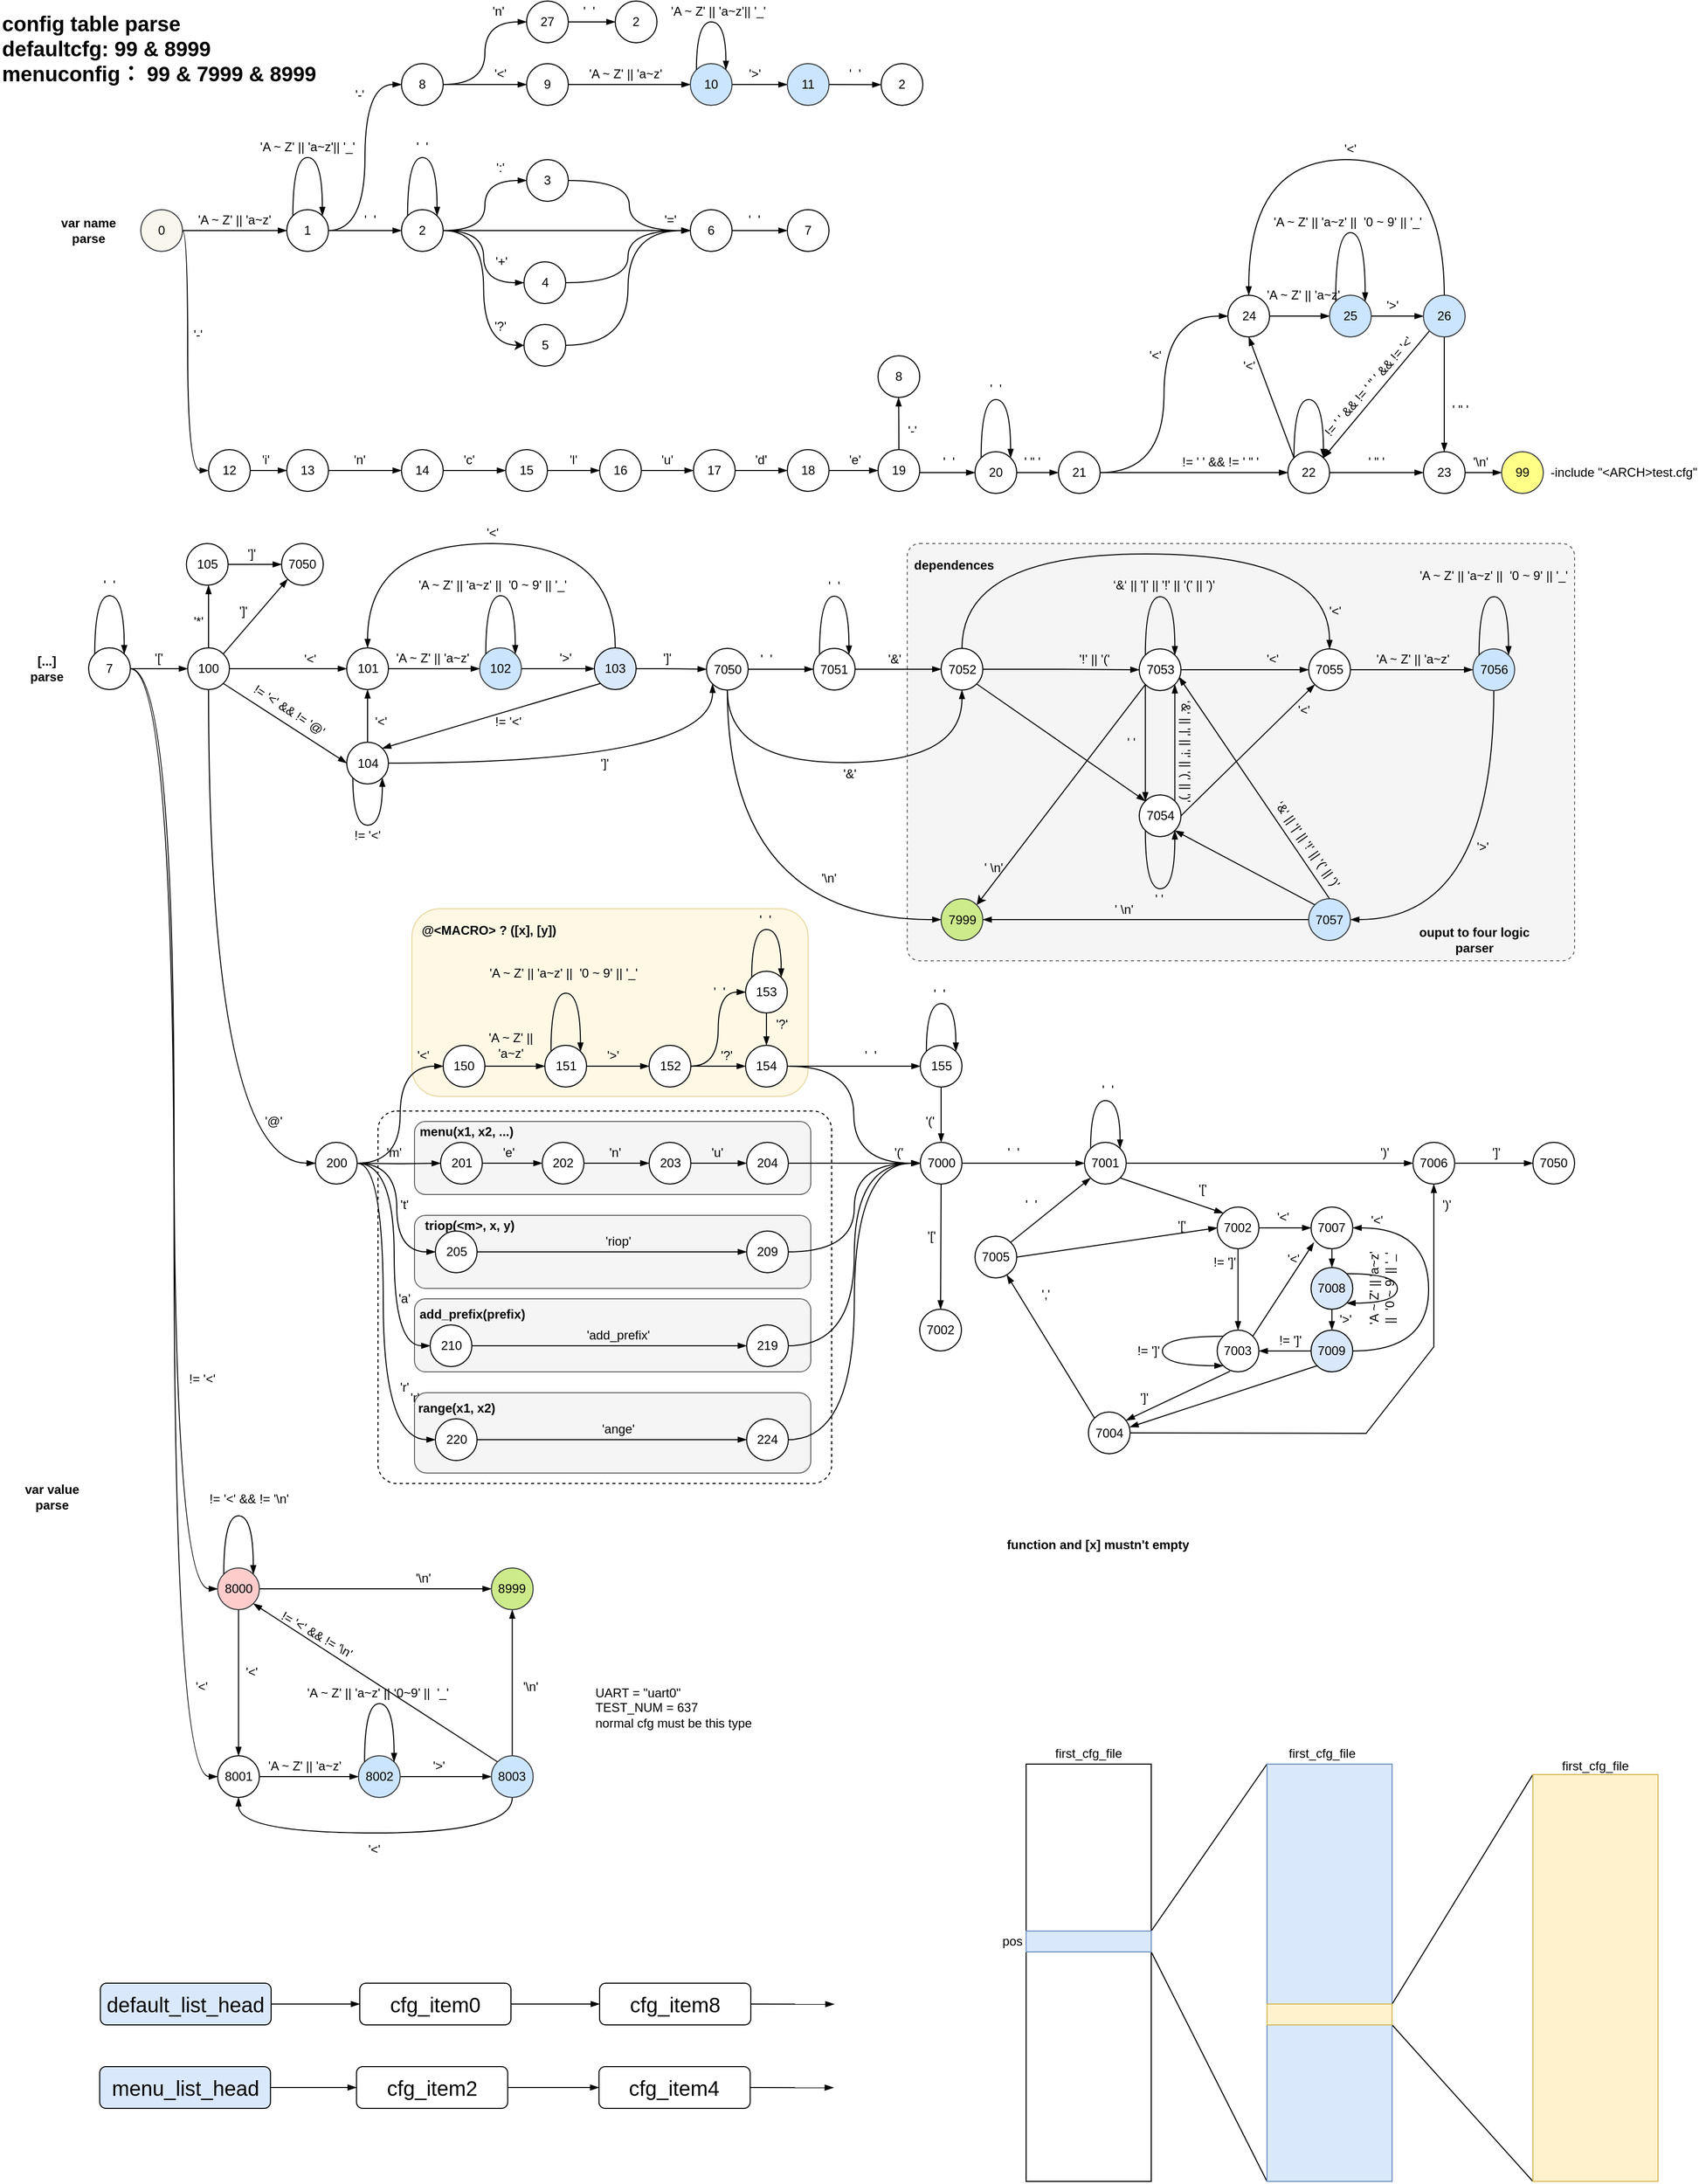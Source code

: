 <mxfile version="14.6.13" type="device"><diagram id="tBe0t3Pylirm7gnWR7oG" name="第 1 页"><mxGraphModel dx="2418" dy="1618" grid="1" gridSize="10" guides="1" tooltips="1" connect="1" arrows="1" fold="1" page="1" pageScale="1" pageWidth="1654" pageHeight="1169" math="0" shadow="0"><root><mxCell id="0"/><mxCell id="1" parent="0"/><mxCell id="OK1rr_ruAz7gnNuMJY7U-288" value="" style="rounded=1;whiteSpace=wrap;html=1;fillColor=#fff2cc;strokeColor=#d6b656;opacity=50;" parent="1" vertex="1"><mxGeometry x="405" y="870" width="380" height="180" as="geometry"/></mxCell><mxCell id="aMAlUSu_RSldC0ZiNKoW-78" value="" style="rounded=1;whiteSpace=wrap;html=1;arcSize=5;dashed=1;" parent="1" vertex="1"><mxGeometry x="372.5" y="1064" width="435" height="357" as="geometry"/></mxCell><mxCell id="aMAlUSu_RSldC0ZiNKoW-24" value="" style="rounded=1;whiteSpace=wrap;html=1;fillColor=#f5f5f5;strokeColor=#666666;fontColor=#333333;" parent="1" vertex="1"><mxGeometry x="407.5" y="1074" width="380" height="70" as="geometry"/></mxCell><mxCell id="omnTp6RYX5335UhKP9Po-33" value="" style="rounded=1;whiteSpace=wrap;html=1;dashed=1;fillColor=#f5f5f5;strokeColor=#666666;fontColor=#333333;arcSize=3;" parent="1" vertex="1"><mxGeometry x="880" y="520" width="640" height="400" as="geometry"/></mxCell><mxCell id="NyBKD66GfBHqmWxaIenJ-5" style="edgeStyle=orthogonalEdgeStyle;rounded=0;orthogonalLoop=1;jettySize=auto;html=1;exitX=1;exitY=0.5;exitDx=0;exitDy=0;entryX=0;entryY=0.5;entryDx=0;entryDy=0;endArrow=blockThin;endFill=1;" parent="1" source="NyBKD66GfBHqmWxaIenJ-1" target="NyBKD66GfBHqmWxaIenJ-4" edge="1"><mxGeometry relative="1" as="geometry"/></mxCell><mxCell id="84v3V0MCqmgukR-Zks9B-68" style="edgeStyle=orthogonalEdgeStyle;curved=1;rounded=0;orthogonalLoop=1;jettySize=auto;html=1;exitX=1;exitY=0.5;exitDx=0;exitDy=0;entryX=0;entryY=0.5;entryDx=0;entryDy=0;endArrow=blockThin;endFill=1;" parent="1" source="NyBKD66GfBHqmWxaIenJ-1" target="84v3V0MCqmgukR-Zks9B-65" edge="1"><mxGeometry relative="1" as="geometry"><Array as="points"><mxPoint x="190" y="220"/><mxPoint x="190" y="450"/></Array></mxGeometry></mxCell><mxCell id="NyBKD66GfBHqmWxaIenJ-1" value="0" style="ellipse;whiteSpace=wrap;html=1;aspect=fixed;fillColor=#f9f7ed;strokeColor=#36393d;" parent="1" vertex="1"><mxGeometry x="145" y="200" width="40" height="40" as="geometry"/></mxCell><mxCell id="NyBKD66GfBHqmWxaIenJ-13" style="edgeStyle=orthogonalEdgeStyle;curved=1;rounded=0;orthogonalLoop=1;jettySize=auto;html=1;exitX=1;exitY=0.5;exitDx=0;exitDy=0;entryX=0;entryY=0.5;entryDx=0;entryDy=0;endArrow=blockThin;endFill=1;" parent="1" source="NyBKD66GfBHqmWxaIenJ-4" target="NyBKD66GfBHqmWxaIenJ-12" edge="1"><mxGeometry relative="1" as="geometry"/></mxCell><mxCell id="84v3V0MCqmgukR-Zks9B-47" style="edgeStyle=orthogonalEdgeStyle;curved=1;rounded=0;orthogonalLoop=1;jettySize=auto;html=1;exitX=1;exitY=0.5;exitDx=0;exitDy=0;entryX=0;entryY=0.5;entryDx=0;entryDy=0;endArrow=blockThin;endFill=1;" parent="1" source="NyBKD66GfBHqmWxaIenJ-4" target="84v3V0MCqmgukR-Zks9B-45" edge="1"><mxGeometry relative="1" as="geometry"/></mxCell><mxCell id="NyBKD66GfBHqmWxaIenJ-4" value="1" style="ellipse;whiteSpace=wrap;html=1;aspect=fixed;" parent="1" vertex="1"><mxGeometry x="285" y="200" width="40" height="40" as="geometry"/></mxCell><mxCell id="NyBKD66GfBHqmWxaIenJ-6" value="'A ~ Z' || 'a~z'" style="text;html=1;strokeColor=none;fillColor=none;align=center;verticalAlign=middle;whiteSpace=wrap;rounded=0;" parent="1" vertex="1"><mxGeometry x="195" y="200" width="80" height="20" as="geometry"/></mxCell><mxCell id="NyBKD66GfBHqmWxaIenJ-10" style="edgeStyle=orthogonalEdgeStyle;curved=1;rounded=0;orthogonalLoop=1;jettySize=auto;html=1;exitX=0;exitY=0;exitDx=0;exitDy=0;entryX=1;entryY=0;entryDx=0;entryDy=0;endArrow=blockThin;endFill=1;" parent="1" source="NyBKD66GfBHqmWxaIenJ-4" target="NyBKD66GfBHqmWxaIenJ-4" edge="1"><mxGeometry relative="1" as="geometry"><Array as="points"><mxPoint x="291" y="150"/><mxPoint x="319" y="150"/></Array></mxGeometry></mxCell><mxCell id="NyBKD66GfBHqmWxaIenJ-11" value="'A ~ Z' || 'a~z'|| '_'" style="text;html=1;strokeColor=none;fillColor=none;align=center;verticalAlign=middle;whiteSpace=wrap;rounded=0;" parent="1" vertex="1"><mxGeometry x="255" y="130" width="100" height="20" as="geometry"/></mxCell><mxCell id="NyBKD66GfBHqmWxaIenJ-17" style="edgeStyle=orthogonalEdgeStyle;curved=1;rounded=0;orthogonalLoop=1;jettySize=auto;html=1;exitX=1;exitY=0.5;exitDx=0;exitDy=0;endArrow=blockThin;endFill=1;entryX=0;entryY=0.5;entryDx=0;entryDy=0;" parent="1" source="NyBKD66GfBHqmWxaIenJ-12" target="NyBKD66GfBHqmWxaIenJ-18" edge="1"><mxGeometry relative="1" as="geometry"><mxPoint x="515" y="220.333" as="targetPoint"/></mxGeometry></mxCell><mxCell id="NyBKD66GfBHqmWxaIenJ-47" style="edgeStyle=orthogonalEdgeStyle;curved=1;rounded=0;orthogonalLoop=1;jettySize=auto;html=1;exitX=1;exitY=0.5;exitDx=0;exitDy=0;entryX=0;entryY=0.5;entryDx=0;entryDy=0;endArrow=blockThin;endFill=1;" parent="1" source="NyBKD66GfBHqmWxaIenJ-12" target="NyBKD66GfBHqmWxaIenJ-45" edge="1"><mxGeometry relative="1" as="geometry"/></mxCell><mxCell id="NyBKD66GfBHqmWxaIenJ-53" style="edgeStyle=orthogonalEdgeStyle;curved=1;rounded=0;orthogonalLoop=1;jettySize=auto;html=1;exitX=1;exitY=0.5;exitDx=0;exitDy=0;entryX=0;entryY=0.5;entryDx=0;entryDy=0;endArrow=blockThin;endFill=1;" parent="1" source="NyBKD66GfBHqmWxaIenJ-12" target="NyBKD66GfBHqmWxaIenJ-52" edge="1"><mxGeometry relative="1" as="geometry"/></mxCell><mxCell id="QZfeg7snHBmf1GG7jNoN-1" style="edgeStyle=orthogonalEdgeStyle;rounded=0;orthogonalLoop=1;jettySize=auto;html=1;exitX=1;exitY=0.5;exitDx=0;exitDy=0;entryX=0;entryY=0.5;entryDx=0;entryDy=0;curved=1;" parent="1" source="NyBKD66GfBHqmWxaIenJ-12" target="NyBKD66GfBHqmWxaIenJ-46" edge="1"><mxGeometry relative="1" as="geometry"/></mxCell><mxCell id="NyBKD66GfBHqmWxaIenJ-12" value="2" style="ellipse;whiteSpace=wrap;html=1;aspect=fixed;" parent="1" vertex="1"><mxGeometry x="395" y="200" width="40" height="40" as="geometry"/></mxCell><mxCell id="NyBKD66GfBHqmWxaIenJ-14" value="'&amp;nbsp; '" style="text;html=1;strokeColor=none;fillColor=none;align=center;verticalAlign=middle;whiteSpace=wrap;rounded=0;" parent="1" vertex="1"><mxGeometry x="350" y="200" width="30" height="20" as="geometry"/></mxCell><mxCell id="NyBKD66GfBHqmWxaIenJ-15" style="edgeStyle=orthogonalEdgeStyle;curved=1;rounded=0;orthogonalLoop=1;jettySize=auto;html=1;exitX=0;exitY=0;exitDx=0;exitDy=0;entryX=1;entryY=0;entryDx=0;entryDy=0;endArrow=blockThin;endFill=1;" parent="1" source="NyBKD66GfBHqmWxaIenJ-12" target="NyBKD66GfBHqmWxaIenJ-12" edge="1"><mxGeometry relative="1" as="geometry"><Array as="points"><mxPoint x="401" y="150"/><mxPoint x="429" y="150"/></Array></mxGeometry></mxCell><mxCell id="NyBKD66GfBHqmWxaIenJ-16" value="'&amp;nbsp; '" style="text;html=1;strokeColor=none;fillColor=none;align=center;verticalAlign=middle;whiteSpace=wrap;rounded=0;" parent="1" vertex="1"><mxGeometry x="385" y="130" width="60" height="20" as="geometry"/></mxCell><mxCell id="NyBKD66GfBHqmWxaIenJ-21" style="edgeStyle=orthogonalEdgeStyle;curved=1;rounded=0;orthogonalLoop=1;jettySize=auto;html=1;exitX=1;exitY=0.5;exitDx=0;exitDy=0;entryX=0;entryY=0.5;entryDx=0;entryDy=0;endArrow=blockThin;endFill=1;" parent="1" source="NyBKD66GfBHqmWxaIenJ-18" target="NyBKD66GfBHqmWxaIenJ-20" edge="1"><mxGeometry relative="1" as="geometry"/></mxCell><mxCell id="NyBKD66GfBHqmWxaIenJ-18" value="6" style="ellipse;whiteSpace=wrap;html=1;aspect=fixed;" parent="1" vertex="1"><mxGeometry x="672" y="200" width="40" height="40" as="geometry"/></mxCell><mxCell id="NyBKD66GfBHqmWxaIenJ-20" value="7" style="ellipse;whiteSpace=wrap;html=1;aspect=fixed;" parent="1" vertex="1"><mxGeometry x="765" y="200" width="40" height="40" as="geometry"/></mxCell><mxCell id="NyBKD66GfBHqmWxaIenJ-22" value="'&amp;nbsp; '" style="text;html=1;strokeColor=none;fillColor=none;align=center;verticalAlign=middle;whiteSpace=wrap;rounded=0;" parent="1" vertex="1"><mxGeometry x="722" y="200" width="23" height="20" as="geometry"/></mxCell><mxCell id="NyBKD66GfBHqmWxaIenJ-33" style="edgeStyle=orthogonalEdgeStyle;curved=1;rounded=0;orthogonalLoop=1;jettySize=auto;html=1;exitX=1;exitY=0.5;exitDx=0;exitDy=0;entryX=0;entryY=0.5;entryDx=0;entryDy=0;endArrow=blockThin;endFill=1;" parent="1" source="NyBKD66GfBHqmWxaIenJ-31" target="NyBKD66GfBHqmWxaIenJ-32" edge="1"><mxGeometry relative="1" as="geometry"/></mxCell><mxCell id="OK1rr_ruAz7gnNuMJY7U-70" style="edgeStyle=orthogonalEdgeStyle;curved=1;rounded=0;orthogonalLoop=1;jettySize=auto;html=1;exitX=1;exitY=0.5;exitDx=0;exitDy=0;entryX=0;entryY=0.5;entryDx=0;entryDy=0;endArrow=blockThin;endFill=1;" parent="1" source="NyBKD66GfBHqmWxaIenJ-31" target="NyBKD66GfBHqmWxaIenJ-99" edge="1"><mxGeometry relative="1" as="geometry"/></mxCell><mxCell id="OK1rr_ruAz7gnNuMJY7U-71" style="edgeStyle=orthogonalEdgeStyle;curved=1;rounded=0;orthogonalLoop=1;jettySize=auto;html=1;exitX=1;exitY=0.5;exitDx=0;exitDy=0;entryX=0;entryY=0.5;entryDx=0;entryDy=0;endArrow=blockThin;endFill=1;" parent="1" source="NyBKD66GfBHqmWxaIenJ-31" target="COuV6WNRenXXBQMVv7Jn-14" edge="1"><mxGeometry relative="1" as="geometry"/></mxCell><mxCell id="NyBKD66GfBHqmWxaIenJ-31" value="7" style="ellipse;whiteSpace=wrap;html=1;aspect=fixed;" parent="1" vertex="1"><mxGeometry x="95" y="620" width="40" height="40" as="geometry"/></mxCell><mxCell id="aMAlUSu_RSldC0ZiNKoW-2" style="edgeStyle=orthogonalEdgeStyle;rounded=0;orthogonalLoop=1;jettySize=auto;html=1;exitX=1;exitY=0.5;exitDx=0;exitDy=0;entryX=0;entryY=0.5;entryDx=0;entryDy=0;endArrow=blockThin;endFill=1;" parent="1" target="aMAlUSu_RSldC0ZiNKoW-1" edge="1"><mxGeometry relative="1" as="geometry"><mxPoint x="352.5" y="1114" as="sourcePoint"/></mxGeometry></mxCell><mxCell id="OK1rr_ruAz7gnNuMJY7U-28" style="edgeStyle=orthogonalEdgeStyle;curved=1;rounded=0;orthogonalLoop=1;jettySize=auto;html=1;exitX=0.5;exitY=0;exitDx=0;exitDy=0;endArrow=blockThin;endFill=1;" parent="1" source="NyBKD66GfBHqmWxaIenJ-32" edge="1"><mxGeometry relative="1" as="geometry"><mxPoint x="210" y="560" as="targetPoint"/></mxGeometry></mxCell><mxCell id="OK1rr_ruAz7gnNuMJY7U-125" style="edgeStyle=orthogonalEdgeStyle;rounded=0;orthogonalLoop=1;jettySize=auto;html=1;exitX=0.5;exitY=1;exitDx=0;exitDy=0;entryX=0;entryY=0.5;entryDx=0;entryDy=0;endArrow=blockThin;endFill=1;curved=1;" parent="1" source="NyBKD66GfBHqmWxaIenJ-32" target="OK1rr_ruAz7gnNuMJY7U-32" edge="1"><mxGeometry relative="1" as="geometry"/></mxCell><mxCell id="OK1rr_ruAz7gnNuMJY7U-185" style="edgeStyle=none;rounded=0;orthogonalLoop=1;jettySize=auto;html=1;exitX=1;exitY=1;exitDx=0;exitDy=0;entryX=0;entryY=0.5;entryDx=0;entryDy=0;endArrow=blockThin;endFill=1;" parent="1" source="NyBKD66GfBHqmWxaIenJ-32" target="OK1rr_ruAz7gnNuMJY7U-60" edge="1"><mxGeometry relative="1" as="geometry"/></mxCell><mxCell id="HCUk6oOPhr4YSZUs3o-d-3" style="rounded=0;orthogonalLoop=1;jettySize=auto;html=1;exitX=1;exitY=0;exitDx=0;exitDy=0;entryX=0;entryY=1;entryDx=0;entryDy=0;endArrow=blockThin;endFill=1;" parent="1" source="NyBKD66GfBHqmWxaIenJ-32" target="OK1rr_ruAz7gnNuMJY7U-29" edge="1"><mxGeometry relative="1" as="geometry"/></mxCell><mxCell id="NyBKD66GfBHqmWxaIenJ-32" value="100" style="ellipse;whiteSpace=wrap;html=1;aspect=fixed;" parent="1" vertex="1"><mxGeometry x="190" y="620" width="40" height="40" as="geometry"/></mxCell><mxCell id="NyBKD66GfBHqmWxaIenJ-34" style="edgeStyle=orthogonalEdgeStyle;curved=1;rounded=0;orthogonalLoop=1;jettySize=auto;html=1;exitX=0;exitY=0;exitDx=0;exitDy=0;entryX=1;entryY=0;entryDx=0;entryDy=0;endArrow=blockThin;endFill=1;" parent="1" edge="1"><mxGeometry relative="1" as="geometry"><mxPoint x="100.858" y="625.858" as="sourcePoint"/><mxPoint x="129.142" y="625.858" as="targetPoint"/><Array as="points"><mxPoint x="101" y="570"/><mxPoint x="129" y="570"/></Array></mxGeometry></mxCell><mxCell id="NyBKD66GfBHqmWxaIenJ-35" value="'&amp;nbsp; '" style="text;html=1;strokeColor=none;fillColor=none;align=center;verticalAlign=middle;whiteSpace=wrap;rounded=0;" parent="1" vertex="1"><mxGeometry x="85" y="550" width="60" height="20" as="geometry"/></mxCell><mxCell id="NyBKD66GfBHqmWxaIenJ-38" value="'['" style="text;html=1;strokeColor=none;fillColor=none;align=center;verticalAlign=middle;whiteSpace=wrap;rounded=0;" parent="1" vertex="1"><mxGeometry x="145" y="620" width="35" height="20" as="geometry"/></mxCell><mxCell id="NyBKD66GfBHqmWxaIenJ-56" style="edgeStyle=orthogonalEdgeStyle;curved=1;rounded=0;orthogonalLoop=1;jettySize=auto;html=1;exitX=1;exitY=0.5;exitDx=0;exitDy=0;entryX=0;entryY=0.5;entryDx=0;entryDy=0;endArrow=blockThin;endFill=1;" parent="1" source="NyBKD66GfBHqmWxaIenJ-45" target="NyBKD66GfBHqmWxaIenJ-18" edge="1"><mxGeometry relative="1" as="geometry"/></mxCell><mxCell id="NyBKD66GfBHqmWxaIenJ-45" value="4" style="ellipse;whiteSpace=wrap;html=1;aspect=fixed;" parent="1" vertex="1"><mxGeometry x="512.5" y="250" width="40" height="40" as="geometry"/></mxCell><mxCell id="NyBKD66GfBHqmWxaIenJ-57" style="edgeStyle=orthogonalEdgeStyle;curved=1;rounded=0;orthogonalLoop=1;jettySize=auto;html=1;exitX=1;exitY=0.5;exitDx=0;exitDy=0;entryX=0;entryY=0.5;entryDx=0;entryDy=0;endArrow=blockThin;endFill=1;" parent="1" source="NyBKD66GfBHqmWxaIenJ-46" target="NyBKD66GfBHqmWxaIenJ-18" edge="1"><mxGeometry relative="1" as="geometry"/></mxCell><mxCell id="NyBKD66GfBHqmWxaIenJ-46" value="5" style="ellipse;whiteSpace=wrap;html=1;aspect=fixed;" parent="1" vertex="1"><mxGeometry x="512.5" y="310" width="40" height="40" as="geometry"/></mxCell><mxCell id="NyBKD66GfBHqmWxaIenJ-50" value="'+'" style="text;html=1;strokeColor=none;fillColor=none;align=center;verticalAlign=middle;whiteSpace=wrap;rounded=0;" parent="1" vertex="1"><mxGeometry x="461.25" y="240" width="60" height="20" as="geometry"/></mxCell><mxCell id="NyBKD66GfBHqmWxaIenJ-51" value="'?'" style="text;html=1;strokeColor=none;fillColor=none;align=center;verticalAlign=middle;whiteSpace=wrap;rounded=0;" parent="1" vertex="1"><mxGeometry x="460" y="302" width="60" height="20" as="geometry"/></mxCell><mxCell id="NyBKD66GfBHqmWxaIenJ-55" style="edgeStyle=orthogonalEdgeStyle;curved=1;rounded=0;orthogonalLoop=1;jettySize=auto;html=1;exitX=1;exitY=0.5;exitDx=0;exitDy=0;entryX=0;entryY=0.5;entryDx=0;entryDy=0;endArrow=blockThin;endFill=1;" parent="1" source="NyBKD66GfBHqmWxaIenJ-52" target="NyBKD66GfBHqmWxaIenJ-18" edge="1"><mxGeometry relative="1" as="geometry"/></mxCell><mxCell id="NyBKD66GfBHqmWxaIenJ-52" value="3" style="ellipse;whiteSpace=wrap;html=1;aspect=fixed;" parent="1" vertex="1"><mxGeometry x="515" y="152" width="40" height="40" as="geometry"/></mxCell><mxCell id="NyBKD66GfBHqmWxaIenJ-54" value="':'" style="text;html=1;strokeColor=none;fillColor=none;align=center;verticalAlign=middle;whiteSpace=wrap;rounded=0;" parent="1" vertex="1"><mxGeometry x="460" y="150" width="60" height="20" as="geometry"/></mxCell><mxCell id="NyBKD66GfBHqmWxaIenJ-62" value="config table parse&lt;br style=&quot;font-size: 20px;&quot;&gt;defaultcfg: 99 &amp;amp; 8999&lt;br style=&quot;font-size: 20px;&quot;&gt;menuconfig： 99 &amp;amp; 7999 &amp;amp; 8999&amp;nbsp;" style="text;html=1;strokeColor=none;fillColor=none;align=left;verticalAlign=middle;whiteSpace=wrap;rounded=0;dashed=1;fontSize=20;fontStyle=1" parent="1" vertex="1"><mxGeometry x="10" width="360" height="90" as="geometry"/></mxCell><mxCell id="NyBKD66GfBHqmWxaIenJ-64" value="var name parse" style="text;html=1;strokeColor=none;fillColor=none;align=center;verticalAlign=middle;whiteSpace=wrap;rounded=0;dashed=1;fontSize=12;fontStyle=1" parent="1" vertex="1"><mxGeometry x="65" y="210" width="60" height="20" as="geometry"/></mxCell><mxCell id="NyBKD66GfBHqmWxaIenJ-66" value="[...] parse" style="text;html=1;strokeColor=none;fillColor=none;align=center;verticalAlign=middle;whiteSpace=wrap;rounded=0;dashed=1;fontSize=12;fontStyle=1" parent="1" vertex="1"><mxGeometry x="35" y="630" width="40" height="20" as="geometry"/></mxCell><mxCell id="NyBKD66GfBHqmWxaIenJ-70" value="'\n'" style="text;html=1;strokeColor=none;fillColor=none;align=center;verticalAlign=middle;whiteSpace=wrap;rounded=0;" parent="1" vertex="1"><mxGeometry x="775" y="831" width="60" height="20" as="geometry"/></mxCell><mxCell id="1pMix9AApWtZGXROIuMj-5" style="edgeStyle=orthogonalEdgeStyle;curved=1;rounded=0;orthogonalLoop=1;jettySize=auto;html=1;entryX=0;entryY=0.5;entryDx=0;entryDy=0;endArrow=blockThin;endFill=1;exitX=1;exitY=0.5;exitDx=0;exitDy=0;" parent="1" source="NyBKD66GfBHqmWxaIenJ-89" target="1pMix9AApWtZGXROIuMj-1" edge="1"><mxGeometry relative="1" as="geometry"><mxPoint x="682.5" y="640.5" as="sourcePoint"/></mxGeometry></mxCell><mxCell id="1pMix9AApWtZGXROIuMj-15" style="edgeStyle=orthogonalEdgeStyle;curved=1;rounded=0;orthogonalLoop=1;jettySize=auto;html=1;exitX=0.5;exitY=1;exitDx=0;exitDy=0;entryX=0;entryY=0.5;entryDx=0;entryDy=0;endArrow=blockThin;endFill=1;" parent="1" source="NyBKD66GfBHqmWxaIenJ-89" target="NyBKD66GfBHqmWxaIenJ-158" edge="1"><mxGeometry relative="1" as="geometry"><Array as="points"><mxPoint x="707" y="880"/></Array></mxGeometry></mxCell><mxCell id="OK1rr_ruAz7gnNuMJY7U-212" style="edgeStyle=orthogonalEdgeStyle;rounded=0;orthogonalLoop=1;jettySize=auto;html=1;exitX=0.5;exitY=1;exitDx=0;exitDy=0;entryX=0.5;entryY=1;entryDx=0;entryDy=0;endArrow=blockThin;endFill=1;curved=1;" parent="1" source="NyBKD66GfBHqmWxaIenJ-89" target="1pMix9AApWtZGXROIuMj-9" edge="1"><mxGeometry relative="1" as="geometry"><Array as="points"><mxPoint x="708" y="730"/><mxPoint x="933" y="730"/></Array></mxGeometry></mxCell><mxCell id="NyBKD66GfBHqmWxaIenJ-89" value="7050" style="ellipse;whiteSpace=wrap;html=1;aspect=fixed;" parent="1" vertex="1"><mxGeometry x="687.5" y="620.5" width="40" height="40" as="geometry"/></mxCell><mxCell id="COuV6WNRenXXBQMVv7Jn-30" style="edgeStyle=orthogonalEdgeStyle;curved=1;rounded=0;orthogonalLoop=1;jettySize=auto;html=1;exitX=0.5;exitY=1;exitDx=0;exitDy=0;entryX=0.5;entryY=0;entryDx=0;entryDy=0;endArrow=blockThin;endFill=1;" parent="1" source="NyBKD66GfBHqmWxaIenJ-99" target="COuV6WNRenXXBQMVv7Jn-14" edge="1"><mxGeometry relative="1" as="geometry"/></mxCell><mxCell id="OK1rr_ruAz7gnNuMJY7U-114" style="edgeStyle=orthogonalEdgeStyle;curved=1;rounded=0;orthogonalLoop=1;jettySize=auto;html=1;exitX=1;exitY=0.5;exitDx=0;exitDy=0;endArrow=blockThin;endFill=1;entryX=0;entryY=0.5;entryDx=0;entryDy=0;" parent="1" source="NyBKD66GfBHqmWxaIenJ-99" target="COuV6WNRenXXBQMVv7Jn-47" edge="1"><mxGeometry relative="1" as="geometry"><mxPoint x="348.75" y="1522" as="targetPoint"/></mxGeometry></mxCell><mxCell id="NyBKD66GfBHqmWxaIenJ-99" value="8000" style="ellipse;whiteSpace=wrap;html=1;aspect=fixed;fillColor=#ffcccc;strokeColor=#36393d;" parent="1" vertex="1"><mxGeometry x="218.75" y="1502" width="40" height="40" as="geometry"/></mxCell><mxCell id="NyBKD66GfBHqmWxaIenJ-122" value="var value parse" style="text;html=1;strokeColor=none;fillColor=none;align=center;verticalAlign=middle;whiteSpace=wrap;rounded=0;dashed=1;fontSize=12;fontStyle=1" parent="1" vertex="1"><mxGeometry x="30" y="1424" width="60" height="20" as="geometry"/></mxCell><mxCell id="omnTp6RYX5335UhKP9Po-20" style="edgeStyle=orthogonalEdgeStyle;curved=1;rounded=0;orthogonalLoop=1;jettySize=auto;html=1;exitX=1;exitY=0;exitDx=0;exitDy=0;entryX=1;entryY=1;entryDx=0;entryDy=0;endArrow=blockThin;endFill=1;" parent="1" source="NyBKD66GfBHqmWxaIenJ-133" target="omnTp6RYX5335UhKP9Po-4" edge="1"><mxGeometry relative="1" as="geometry"/></mxCell><mxCell id="OK1rr_ruAz7gnNuMJY7U-178" style="edgeStyle=none;rounded=0;orthogonalLoop=1;jettySize=auto;html=1;exitX=1;exitY=0.5;exitDx=0;exitDy=0;entryX=0;entryY=1;entryDx=0;entryDy=0;endArrow=blockThin;endFill=1;" parent="1" source="NyBKD66GfBHqmWxaIenJ-133" target="COuV6WNRenXXBQMVv7Jn-1" edge="1"><mxGeometry relative="1" as="geometry"/></mxCell><mxCell id="NyBKD66GfBHqmWxaIenJ-133" value="7054" style="ellipse;whiteSpace=wrap;html=1;aspect=fixed;" parent="1" vertex="1"><mxGeometry x="1102.5" y="761" width="40" height="40" as="geometry"/></mxCell><mxCell id="COuV6WNRenXXBQMVv7Jn-6" style="edgeStyle=orthogonalEdgeStyle;rounded=0;orthogonalLoop=1;jettySize=auto;html=1;exitX=0.5;exitY=1;exitDx=0;exitDy=0;entryX=1;entryY=0.5;entryDx=0;entryDy=0;endArrow=blockThin;endFill=1;curved=1;" parent="1" source="NyBKD66GfBHqmWxaIenJ-149" target="COuV6WNRenXXBQMVv7Jn-5" edge="1"><mxGeometry relative="1" as="geometry"/></mxCell><mxCell id="NyBKD66GfBHqmWxaIenJ-149" value="7056" style="ellipse;whiteSpace=wrap;html=1;aspect=fixed;fillColor=#cce5ff;strokeColor=#36393d;" parent="1" vertex="1"><mxGeometry x="1422.5" y="621" width="40" height="40" as="geometry"/></mxCell><mxCell id="NyBKD66GfBHqmWxaIenJ-158" value="7999" style="ellipse;whiteSpace=wrap;html=1;aspect=fixed;fillColor=#cdeb8b;strokeColor=#36393d;" parent="1" vertex="1"><mxGeometry x="912.5" y="860.5" width="40" height="40" as="geometry"/></mxCell><mxCell id="NyBKD66GfBHqmWxaIenJ-159" value="'='" style="text;html=1;strokeColor=none;fillColor=none;align=center;verticalAlign=middle;whiteSpace=wrap;rounded=0;" parent="1" vertex="1"><mxGeometry x="622.5" y="200" width="60" height="20" as="geometry"/></mxCell><mxCell id="NyBKD66GfBHqmWxaIenJ-160" style="edgeStyle=orthogonalEdgeStyle;curved=1;rounded=0;orthogonalLoop=1;jettySize=auto;html=1;exitX=0;exitY=0;exitDx=0;exitDy=0;entryX=1;entryY=0;entryDx=0;entryDy=0;fontSize=12;endArrow=blockThin;endFill=1;" parent="1" source="NyBKD66GfBHqmWxaIenJ-149" target="NyBKD66GfBHqmWxaIenJ-149" edge="1"><mxGeometry relative="1" as="geometry"><Array as="points"><mxPoint x="1428.5" y="571"/><mxPoint x="1456.5" y="571"/></Array></mxGeometry></mxCell><mxCell id="NyBKD66GfBHqmWxaIenJ-170" value="' \n'" style="text;html=1;strokeColor=none;fillColor=none;align=center;verticalAlign=middle;whiteSpace=wrap;rounded=0;" parent="1" vertex="1"><mxGeometry x="1057.5" y="860.5" width="60" height="20" as="geometry"/></mxCell><mxCell id="COuV6WNRenXXBQMVv7Jn-4" style="edgeStyle=orthogonalEdgeStyle;rounded=0;orthogonalLoop=1;jettySize=auto;html=1;exitX=1;exitY=0.5;exitDx=0;exitDy=0;entryX=0;entryY=0.5;entryDx=0;entryDy=0;endArrow=blockThin;endFill=1;" parent="1" source="COuV6WNRenXXBQMVv7Jn-1" target="NyBKD66GfBHqmWxaIenJ-149" edge="1"><mxGeometry relative="1" as="geometry"/></mxCell><mxCell id="COuV6WNRenXXBQMVv7Jn-1" value="7055" style="ellipse;whiteSpace=wrap;html=1;aspect=fixed;" parent="1" vertex="1"><mxGeometry x="1265" y="621" width="40" height="40" as="geometry"/></mxCell><mxCell id="COuV6WNRenXXBQMVv7Jn-9" style="edgeStyle=orthogonalEdgeStyle;curved=1;rounded=0;orthogonalLoop=1;jettySize=auto;html=1;exitX=0;exitY=0.5;exitDx=0;exitDy=0;entryX=1;entryY=0.5;entryDx=0;entryDy=0;endArrow=blockThin;endFill=1;" parent="1" source="COuV6WNRenXXBQMVv7Jn-5" target="NyBKD66GfBHqmWxaIenJ-158" edge="1"><mxGeometry relative="1" as="geometry"/></mxCell><mxCell id="OK1rr_ruAz7gnNuMJY7U-182" style="edgeStyle=none;rounded=0;orthogonalLoop=1;jettySize=auto;html=1;exitX=0;exitY=0;exitDx=0;exitDy=0;entryX=1;entryY=1;entryDx=0;entryDy=0;endArrow=blockThin;endFill=1;" parent="1" source="COuV6WNRenXXBQMVv7Jn-5" target="NyBKD66GfBHqmWxaIenJ-133" edge="1"><mxGeometry relative="1" as="geometry"/></mxCell><mxCell id="OK1rr_ruAz7gnNuMJY7U-220" style="edgeStyle=none;rounded=0;orthogonalLoop=1;jettySize=auto;html=1;exitX=0.5;exitY=0;exitDx=0;exitDy=0;entryX=0.951;entryY=0.671;entryDx=0;entryDy=0;entryPerimeter=0;endArrow=blockThin;endFill=1;" parent="1" source="COuV6WNRenXXBQMVv7Jn-5" target="omnTp6RYX5335UhKP9Po-4" edge="1"><mxGeometry relative="1" as="geometry"/></mxCell><mxCell id="COuV6WNRenXXBQMVv7Jn-5" value="7057" style="ellipse;whiteSpace=wrap;html=1;aspect=fixed;fillColor=#cce5ff;strokeColor=#36393d;" parent="1" vertex="1"><mxGeometry x="1265" y="860.5" width="40" height="40" as="geometry"/></mxCell><mxCell id="COuV6WNRenXXBQMVv7Jn-8" value="'&amp;gt;'" style="text;html=1;strokeColor=none;fillColor=none;align=center;verticalAlign=middle;whiteSpace=wrap;rounded=0;" parent="1" vertex="1"><mxGeometry x="1415" y="801" width="33.5" height="20" as="geometry"/></mxCell><mxCell id="COuV6WNRenXXBQMVv7Jn-12" value="'A ~ Z' || 'a~z' ||&amp;nbsp; '0 ~ 9' || '_'" style="text;html=1;strokeColor=none;fillColor=none;align=center;verticalAlign=middle;whiteSpace=wrap;rounded=0;" parent="1" vertex="1"><mxGeometry x="1370" y="541" width="145" height="20" as="geometry"/></mxCell><mxCell id="COuV6WNRenXXBQMVv7Jn-13" value="'A ~ Z' || 'a~z'" style="text;html=1;strokeColor=none;fillColor=none;align=center;verticalAlign=middle;whiteSpace=wrap;rounded=0;" parent="1" vertex="1"><mxGeometry x="1320" y="621" width="90" height="20" as="geometry"/></mxCell><mxCell id="COuV6WNRenXXBQMVv7Jn-21" style="edgeStyle=orthogonalEdgeStyle;curved=1;rounded=0;orthogonalLoop=1;jettySize=auto;html=1;exitX=1;exitY=0.5;exitDx=0;exitDy=0;entryX=0;entryY=0.5;entryDx=0;entryDy=0;endArrow=blockThin;endFill=1;" parent="1" source="COuV6WNRenXXBQMVv7Jn-14" target="COuV6WNRenXXBQMVv7Jn-20" edge="1"><mxGeometry relative="1" as="geometry"/></mxCell><mxCell id="COuV6WNRenXXBQMVv7Jn-14" value="8001" style="ellipse;whiteSpace=wrap;html=1;aspect=fixed;" parent="1" vertex="1"><mxGeometry x="218.75" y="1682" width="40" height="40" as="geometry"/></mxCell><mxCell id="COuV6WNRenXXBQMVv7Jn-17" value="UART = &quot;uart0&quot;&lt;br&gt;TEST_NUM = 637&lt;br&gt;normal cfg must be this type" style="text;html=1;strokeColor=none;fillColor=none;align=left;verticalAlign=middle;whiteSpace=wrap;rounded=0;" parent="1" vertex="1"><mxGeometry x="578.5" y="1626" width="170" height="20" as="geometry"/></mxCell><mxCell id="COuV6WNRenXXBQMVv7Jn-27" style="edgeStyle=orthogonalEdgeStyle;curved=1;rounded=0;orthogonalLoop=1;jettySize=auto;html=1;exitX=1;exitY=0.5;exitDx=0;exitDy=0;entryX=0;entryY=0.5;entryDx=0;entryDy=0;endArrow=blockThin;endFill=1;" parent="1" source="COuV6WNRenXXBQMVv7Jn-20" target="COuV6WNRenXXBQMVv7Jn-26" edge="1"><mxGeometry relative="1" as="geometry"/></mxCell><mxCell id="COuV6WNRenXXBQMVv7Jn-20" value="8002" style="ellipse;whiteSpace=wrap;html=1;aspect=fixed;fillColor=#cce5ff;strokeColor=#36393d;" parent="1" vertex="1"><mxGeometry x="353.75" y="1682" width="40" height="40" as="geometry"/></mxCell><mxCell id="COuV6WNRenXXBQMVv7Jn-22" value="'A ~ Z' || 'a~z'&amp;nbsp;" style="text;html=1;strokeColor=none;fillColor=none;align=center;verticalAlign=middle;whiteSpace=wrap;rounded=0;" parent="1" vertex="1"><mxGeometry x="263.75" y="1682" width="80" height="20" as="geometry"/></mxCell><mxCell id="COuV6WNRenXXBQMVv7Jn-24" value="'A ~ Z' || 'a~z' || ‘0~9’ ||&amp;nbsp; '_'" style="text;html=1;strokeColor=none;fillColor=none;align=center;verticalAlign=middle;whiteSpace=wrap;rounded=0;" parent="1" vertex="1"><mxGeometry x="296.25" y="1612" width="152.5" height="20" as="geometry"/></mxCell><mxCell id="COuV6WNRenXXBQMVv7Jn-25" style="edgeStyle=orthogonalEdgeStyle;curved=1;rounded=0;orthogonalLoop=1;jettySize=auto;html=1;exitX=0;exitY=0;exitDx=0;exitDy=0;entryX=1;entryY=0;entryDx=0;entryDy=0;endArrow=blockThin;endFill=1;" parent="1" source="COuV6WNRenXXBQMVv7Jn-20" target="COuV6WNRenXXBQMVv7Jn-20" edge="1"><mxGeometry relative="1" as="geometry"><Array as="points"><mxPoint x="359.75" y="1632"/><mxPoint x="387.75" y="1632"/></Array></mxGeometry></mxCell><mxCell id="OK1rr_ruAz7gnNuMJY7U-116" style="edgeStyle=orthogonalEdgeStyle;curved=1;rounded=0;orthogonalLoop=1;jettySize=auto;html=1;exitX=0.5;exitY=1;exitDx=0;exitDy=0;entryX=0.5;entryY=1;entryDx=0;entryDy=0;endArrow=blockThin;endFill=1;" parent="1" source="COuV6WNRenXXBQMVv7Jn-26" target="COuV6WNRenXXBQMVv7Jn-14" edge="1"><mxGeometry relative="1" as="geometry"><Array as="points"><mxPoint x="501.75" y="1756"/><mxPoint x="238.75" y="1756"/></Array></mxGeometry></mxCell><mxCell id="OK1rr_ruAz7gnNuMJY7U-118" style="rounded=0;orthogonalLoop=1;jettySize=auto;html=1;exitX=0;exitY=0;exitDx=0;exitDy=0;entryX=1;entryY=1;entryDx=0;entryDy=0;endArrow=blockThin;endFill=1;" parent="1" source="COuV6WNRenXXBQMVv7Jn-26" target="NyBKD66GfBHqmWxaIenJ-99" edge="1"><mxGeometry relative="1" as="geometry"/></mxCell><mxCell id="OK1rr_ruAz7gnNuMJY7U-123" style="edgeStyle=orthogonalEdgeStyle;curved=1;rounded=0;orthogonalLoop=1;jettySize=auto;html=1;exitX=0.5;exitY=0;exitDx=0;exitDy=0;entryX=0.5;entryY=1;entryDx=0;entryDy=0;endArrow=blockThin;endFill=1;" parent="1" source="COuV6WNRenXXBQMVv7Jn-26" target="COuV6WNRenXXBQMVv7Jn-47" edge="1"><mxGeometry relative="1" as="geometry"/></mxCell><mxCell id="COuV6WNRenXXBQMVv7Jn-26" value="8003" style="ellipse;whiteSpace=wrap;html=1;aspect=fixed;fillColor=#cce5ff;strokeColor=#36393d;" parent="1" vertex="1"><mxGeometry x="481.25" y="1682" width="40" height="40" as="geometry"/></mxCell><mxCell id="COuV6WNRenXXBQMVv7Jn-28" value="'&amp;gt;'" style="text;html=1;strokeColor=none;fillColor=none;align=center;verticalAlign=middle;whiteSpace=wrap;rounded=0;" parent="1" vertex="1"><mxGeometry x="411.25" y="1682" width="40" height="20" as="geometry"/></mxCell><mxCell id="COuV6WNRenXXBQMVv7Jn-29" style="edgeStyle=orthogonalEdgeStyle;curved=1;rounded=0;orthogonalLoop=1;jettySize=auto;html=1;exitX=0;exitY=0;exitDx=0;exitDy=0;entryX=1;entryY=0;entryDx=0;entryDy=0;endArrow=blockThin;endFill=1;" parent="1" source="NyBKD66GfBHqmWxaIenJ-99" target="NyBKD66GfBHqmWxaIenJ-99" edge="1"><mxGeometry relative="1" as="geometry"><Array as="points"><mxPoint x="224.75" y="1452"/><mxPoint x="252.75" y="1452"/></Array></mxGeometry></mxCell><mxCell id="COuV6WNRenXXBQMVv7Jn-31" value="'&amp;lt;'" style="text;html=1;strokeColor=none;fillColor=none;align=center;verticalAlign=middle;whiteSpace=wrap;rounded=0;" parent="1" vertex="1"><mxGeometry x="228.75" y="1592" width="45" height="20" as="geometry"/></mxCell><mxCell id="COuV6WNRenXXBQMVv7Jn-33" value="'&amp;lt;'" style="text;html=1;strokeColor=none;fillColor=none;align=center;verticalAlign=middle;whiteSpace=wrap;rounded=0;" parent="1" vertex="1"><mxGeometry x="348.75" y="1762" width="40" height="20" as="geometry"/></mxCell><mxCell id="COuV6WNRenXXBQMVv7Jn-44" value="!= '&amp;lt;' &amp;amp;&amp;amp; != '\n'" style="text;html=1;strokeColor=none;fillColor=none;align=center;verticalAlign=middle;whiteSpace=wrap;rounded=0;rotation=30;" parent="1" vertex="1"><mxGeometry x="268.75" y="1556" width="90" height="20" as="geometry"/></mxCell><mxCell id="COuV6WNRenXXBQMVv7Jn-47" value="8999" style="ellipse;whiteSpace=wrap;html=1;aspect=fixed;fillColor=#cdeb8b;strokeColor=#36393d;" parent="1" vertex="1"><mxGeometry x="481.25" y="1502" width="40" height="40" as="geometry"/></mxCell><mxCell id="COuV6WNRenXXBQMVv7Jn-49" value="'\n'" style="text;html=1;strokeColor=none;fillColor=none;align=center;verticalAlign=middle;whiteSpace=wrap;rounded=0;" parent="1" vertex="1"><mxGeometry x="386.25" y="1502" width="60" height="20" as="geometry"/></mxCell><mxCell id="84v3V0MCqmgukR-Zks9B-5" style="edgeStyle=orthogonalEdgeStyle;curved=1;rounded=0;orthogonalLoop=1;jettySize=auto;html=1;exitX=1;exitY=0.5;exitDx=0;exitDy=0;entryX=0;entryY=0.5;entryDx=0;entryDy=0;endArrow=blockThin;endFill=1;" parent="1" source="84v3V0MCqmgukR-Zks9B-1" target="84v3V0MCqmgukR-Zks9B-4" edge="1"><mxGeometry relative="1" as="geometry"/></mxCell><mxCell id="84v3V0MCqmgukR-Zks9B-1" value="13" style="ellipse;whiteSpace=wrap;html=1;aspect=fixed;" parent="1" vertex="1"><mxGeometry x="285" y="430" width="40" height="40" as="geometry"/></mxCell><mxCell id="84v3V0MCqmgukR-Zks9B-3" value="'-'" style="text;html=1;strokeColor=none;fillColor=none;align=center;verticalAlign=middle;whiteSpace=wrap;rounded=0;" parent="1" vertex="1"><mxGeometry x="185" y="310" width="30" height="20" as="geometry"/></mxCell><mxCell id="84v3V0MCqmgukR-Zks9B-8" style="edgeStyle=orthogonalEdgeStyle;curved=1;rounded=0;orthogonalLoop=1;jettySize=auto;html=1;exitX=1;exitY=0.5;exitDx=0;exitDy=0;endArrow=blockThin;endFill=1;" parent="1" source="84v3V0MCqmgukR-Zks9B-4" target="84v3V0MCqmgukR-Zks9B-7" edge="1"><mxGeometry relative="1" as="geometry"/></mxCell><mxCell id="84v3V0MCqmgukR-Zks9B-4" value="14" style="ellipse;whiteSpace=wrap;html=1;aspect=fixed;" parent="1" vertex="1"><mxGeometry x="395" y="430" width="40" height="40" as="geometry"/></mxCell><mxCell id="84v3V0MCqmgukR-Zks9B-6" value="'n'" style="text;html=1;strokeColor=none;fillColor=none;align=center;verticalAlign=middle;whiteSpace=wrap;rounded=0;" parent="1" vertex="1"><mxGeometry x="340" y="430" width="30" height="20" as="geometry"/></mxCell><mxCell id="84v3V0MCqmgukR-Zks9B-11" style="edgeStyle=orthogonalEdgeStyle;curved=1;rounded=0;orthogonalLoop=1;jettySize=auto;html=1;exitX=1;exitY=0.5;exitDx=0;exitDy=0;entryX=0;entryY=0.5;entryDx=0;entryDy=0;endArrow=blockThin;endFill=1;" parent="1" source="84v3V0MCqmgukR-Zks9B-7" target="84v3V0MCqmgukR-Zks9B-10" edge="1"><mxGeometry relative="1" as="geometry"/></mxCell><mxCell id="84v3V0MCqmgukR-Zks9B-7" value="15" style="ellipse;whiteSpace=wrap;html=1;aspect=fixed;" parent="1" vertex="1"><mxGeometry x="495" y="430" width="40" height="40" as="geometry"/></mxCell><mxCell id="84v3V0MCqmgukR-Zks9B-9" value="'c'" style="text;html=1;strokeColor=none;fillColor=none;align=center;verticalAlign=middle;whiteSpace=wrap;rounded=0;" parent="1" vertex="1"><mxGeometry x="445" y="430" width="30" height="20" as="geometry"/></mxCell><mxCell id="84v3V0MCqmgukR-Zks9B-14" style="edgeStyle=orthogonalEdgeStyle;curved=1;rounded=0;orthogonalLoop=1;jettySize=auto;html=1;exitX=1;exitY=0.5;exitDx=0;exitDy=0;endArrow=blockThin;endFill=1;" parent="1" source="84v3V0MCqmgukR-Zks9B-10" target="84v3V0MCqmgukR-Zks9B-13" edge="1"><mxGeometry relative="1" as="geometry"><mxPoint x="635" y="450" as="sourcePoint"/></mxGeometry></mxCell><mxCell id="84v3V0MCqmgukR-Zks9B-10" value="16" style="ellipse;whiteSpace=wrap;html=1;aspect=fixed;" parent="1" vertex="1"><mxGeometry x="585" y="430" width="40" height="40" as="geometry"/></mxCell><mxCell id="84v3V0MCqmgukR-Zks9B-12" value="'l'" style="text;html=1;strokeColor=none;fillColor=none;align=center;verticalAlign=middle;whiteSpace=wrap;rounded=0;" parent="1" vertex="1"><mxGeometry x="545" y="430" width="30" height="20" as="geometry"/></mxCell><mxCell id="84v3V0MCqmgukR-Zks9B-17" style="edgeStyle=orthogonalEdgeStyle;curved=1;rounded=0;orthogonalLoop=1;jettySize=auto;html=1;exitX=1;exitY=0.5;exitDx=0;exitDy=0;entryX=0;entryY=0.5;entryDx=0;entryDy=0;endArrow=blockThin;endFill=1;" parent="1" source="84v3V0MCqmgukR-Zks9B-13" target="84v3V0MCqmgukR-Zks9B-16" edge="1"><mxGeometry relative="1" as="geometry"/></mxCell><mxCell id="84v3V0MCqmgukR-Zks9B-13" value="17" style="ellipse;whiteSpace=wrap;html=1;aspect=fixed;" parent="1" vertex="1"><mxGeometry x="675" y="430" width="40" height="40" as="geometry"/></mxCell><mxCell id="84v3V0MCqmgukR-Zks9B-15" value="'u'" style="text;html=1;strokeColor=none;fillColor=none;align=center;verticalAlign=middle;whiteSpace=wrap;rounded=0;" parent="1" vertex="1"><mxGeometry x="635" y="430" width="30" height="20" as="geometry"/></mxCell><mxCell id="84v3V0MCqmgukR-Zks9B-20" style="edgeStyle=orthogonalEdgeStyle;curved=1;rounded=0;orthogonalLoop=1;jettySize=auto;html=1;exitX=1;exitY=0.5;exitDx=0;exitDy=0;entryX=0;entryY=0.5;entryDx=0;entryDy=0;endArrow=blockThin;endFill=1;" parent="1" source="84v3V0MCqmgukR-Zks9B-16" target="84v3V0MCqmgukR-Zks9B-19" edge="1"><mxGeometry relative="1" as="geometry"/></mxCell><mxCell id="84v3V0MCqmgukR-Zks9B-16" value="18" style="ellipse;whiteSpace=wrap;html=1;aspect=fixed;" parent="1" vertex="1"><mxGeometry x="765" y="430" width="40" height="40" as="geometry"/></mxCell><mxCell id="84v3V0MCqmgukR-Zks9B-18" value="'d'" style="text;html=1;strokeColor=none;fillColor=none;align=center;verticalAlign=middle;whiteSpace=wrap;rounded=0;" parent="1" vertex="1"><mxGeometry x="725" y="430" width="30" height="20" as="geometry"/></mxCell><mxCell id="84v3V0MCqmgukR-Zks9B-23" style="edgeStyle=orthogonalEdgeStyle;curved=1;rounded=0;orthogonalLoop=1;jettySize=auto;html=1;exitX=1;exitY=0.5;exitDx=0;exitDy=0;entryX=0;entryY=0.5;entryDx=0;entryDy=0;endArrow=blockThin;endFill=1;" parent="1" edge="1"><mxGeometry relative="1" as="geometry"><mxPoint x="892" y="452.0" as="sourcePoint"/><mxPoint x="945.0" y="452" as="targetPoint"/></mxGeometry></mxCell><mxCell id="84v3V0MCqmgukR-Zks9B-138" style="edgeStyle=orthogonalEdgeStyle;curved=1;rounded=0;orthogonalLoop=1;jettySize=auto;html=1;exitX=0.5;exitY=0;exitDx=0;exitDy=0;endArrow=blockThin;endFill=1;" parent="1" source="84v3V0MCqmgukR-Zks9B-19" edge="1"><mxGeometry relative="1" as="geometry"><mxPoint x="871.667" y="380" as="targetPoint"/></mxGeometry></mxCell><mxCell id="84v3V0MCqmgukR-Zks9B-19" value="19" style="ellipse;whiteSpace=wrap;html=1;aspect=fixed;" parent="1" vertex="1"><mxGeometry x="852" y="430" width="40" height="40" as="geometry"/></mxCell><mxCell id="84v3V0MCqmgukR-Zks9B-21" value="'e'" style="text;html=1;strokeColor=none;fillColor=none;align=center;verticalAlign=middle;whiteSpace=wrap;rounded=0;" parent="1" vertex="1"><mxGeometry x="815" y="430" width="30" height="20" as="geometry"/></mxCell><mxCell id="84v3V0MCqmgukR-Zks9B-24" value="'&amp;nbsp; '" style="text;html=1;strokeColor=none;fillColor=none;align=center;verticalAlign=middle;whiteSpace=wrap;rounded=0;" parent="1" vertex="1"><mxGeometry x="905" y="432" width="30" height="20" as="geometry"/></mxCell><mxCell id="84v3V0MCqmgukR-Zks9B-27" style="edgeStyle=orthogonalEdgeStyle;curved=1;rounded=0;orthogonalLoop=1;jettySize=auto;html=1;exitX=1;exitY=0.5;exitDx=0;exitDy=0;endArrow=blockThin;endFill=1;" parent="1" source="84v3V0MCqmgukR-Zks9B-25" target="84v3V0MCqmgukR-Zks9B-26" edge="1"><mxGeometry relative="1" as="geometry"/></mxCell><mxCell id="84v3V0MCqmgukR-Zks9B-25" value="20" style="ellipse;whiteSpace=wrap;html=1;aspect=fixed;" parent="1" vertex="1"><mxGeometry x="945" y="432" width="40" height="40" as="geometry"/></mxCell><mxCell id="84v3V0MCqmgukR-Zks9B-42" style="edgeStyle=orthogonalEdgeStyle;curved=1;rounded=0;orthogonalLoop=1;jettySize=auto;html=1;exitX=1;exitY=0.5;exitDx=0;exitDy=0;endArrow=blockThin;endFill=1;" parent="1" source="84v3V0MCqmgukR-Zks9B-26" target="84v3V0MCqmgukR-Zks9B-38" edge="1"><mxGeometry relative="1" as="geometry"/></mxCell><mxCell id="84v3V0MCqmgukR-Zks9B-107" style="edgeStyle=orthogonalEdgeStyle;rounded=0;orthogonalLoop=1;jettySize=auto;html=1;exitX=1;exitY=0.5;exitDx=0;exitDy=0;endArrow=blockThin;endFill=1;curved=1;entryX=0;entryY=0.5;entryDx=0;entryDy=0;" parent="1" source="84v3V0MCqmgukR-Zks9B-26" target="84v3V0MCqmgukR-Zks9B-106" edge="1"><mxGeometry relative="1" as="geometry"><mxPoint x="1105" y="332" as="targetPoint"/></mxGeometry></mxCell><mxCell id="84v3V0MCqmgukR-Zks9B-26" value="21" style="ellipse;whiteSpace=wrap;html=1;aspect=fixed;" parent="1" vertex="1"><mxGeometry x="1025" y="432" width="40" height="40" as="geometry"/></mxCell><mxCell id="84v3V0MCqmgukR-Zks9B-28" value="' &quot; '" style="text;html=1;strokeColor=none;fillColor=none;align=center;verticalAlign=middle;whiteSpace=wrap;rounded=0;" parent="1" vertex="1"><mxGeometry x="985" y="432" width="30" height="20" as="geometry"/></mxCell><mxCell id="84v3V0MCqmgukR-Zks9B-35" style="edgeStyle=orthogonalEdgeStyle;curved=1;rounded=0;orthogonalLoop=1;jettySize=auto;html=1;exitX=1;exitY=0.5;exitDx=0;exitDy=0;entryX=0;entryY=0.5;entryDx=0;entryDy=0;endArrow=blockThin;endFill=1;" parent="1" source="84v3V0MCqmgukR-Zks9B-31" target="84v3V0MCqmgukR-Zks9B-34" edge="1"><mxGeometry relative="1" as="geometry"/></mxCell><mxCell id="84v3V0MCqmgukR-Zks9B-31" value="23" style="ellipse;whiteSpace=wrap;html=1;aspect=fixed;" parent="1" vertex="1"><mxGeometry x="1375" y="432" width="40" height="40" as="geometry"/></mxCell><mxCell id="84v3V0MCqmgukR-Zks9B-34" value="99" style="ellipse;whiteSpace=wrap;html=1;aspect=fixed;fillColor=#ffff88;strokeColor=#36393d;" parent="1" vertex="1"><mxGeometry x="1450" y="432" width="40" height="40" as="geometry"/></mxCell><mxCell id="84v3V0MCqmgukR-Zks9B-36" value="'\n'" style="text;html=1;strokeColor=none;fillColor=none;align=center;verticalAlign=middle;whiteSpace=wrap;rounded=0;" parent="1" vertex="1"><mxGeometry x="1415" y="432" width="30" height="20" as="geometry"/></mxCell><mxCell id="84v3V0MCqmgukR-Zks9B-37" value="-include &quot;&amp;lt;ARCH&amp;gt;test.cfg&quot;" style="text;html=1;strokeColor=none;fillColor=none;align=left;verticalAlign=middle;whiteSpace=wrap;rounded=0;" parent="1" vertex="1"><mxGeometry x="1495" y="442" width="150" height="20" as="geometry"/></mxCell><mxCell id="84v3V0MCqmgukR-Zks9B-43" style="edgeStyle=orthogonalEdgeStyle;curved=1;rounded=0;orthogonalLoop=1;jettySize=auto;html=1;exitX=1;exitY=0.5;exitDx=0;exitDy=0;entryX=0;entryY=0.5;entryDx=0;entryDy=0;endArrow=blockThin;endFill=1;" parent="1" source="84v3V0MCqmgukR-Zks9B-38" target="84v3V0MCqmgukR-Zks9B-31" edge="1"><mxGeometry relative="1" as="geometry"/></mxCell><mxCell id="OK1rr_ruAz7gnNuMJY7U-186" style="edgeStyle=none;rounded=0;orthogonalLoop=1;jettySize=auto;html=1;exitX=0;exitY=0;exitDx=0;exitDy=0;entryX=0.5;entryY=1;entryDx=0;entryDy=0;endArrow=blockThin;endFill=1;" parent="1" source="84v3V0MCqmgukR-Zks9B-38" target="84v3V0MCqmgukR-Zks9B-106" edge="1"><mxGeometry relative="1" as="geometry"/></mxCell><mxCell id="84v3V0MCqmgukR-Zks9B-38" value="22" style="ellipse;whiteSpace=wrap;html=1;aspect=fixed;" parent="1" vertex="1"><mxGeometry x="1245" y="432" width="40" height="40" as="geometry"/></mxCell><mxCell id="84v3V0MCqmgukR-Zks9B-41" value="' &quot; '" style="text;html=1;strokeColor=none;fillColor=none;align=center;verticalAlign=middle;whiteSpace=wrap;rounded=0;" parent="1" vertex="1"><mxGeometry x="1315" y="432" width="30" height="20" as="geometry"/></mxCell><mxCell id="84v3V0MCqmgukR-Zks9B-44" value="!= ' ' &amp;amp;&amp;amp; != ' &quot; '" style="text;html=1;strokeColor=none;fillColor=none;align=center;verticalAlign=middle;whiteSpace=wrap;rounded=0;" parent="1" vertex="1"><mxGeometry x="1132.5" y="432" width="95" height="20" as="geometry"/></mxCell><mxCell id="84v3V0MCqmgukR-Zks9B-50" style="edgeStyle=orthogonalEdgeStyle;curved=1;rounded=0;orthogonalLoop=1;jettySize=auto;html=1;exitX=1;exitY=0.5;exitDx=0;exitDy=0;entryX=0;entryY=0.5;entryDx=0;entryDy=0;endArrow=blockThin;endFill=1;" parent="1" source="84v3V0MCqmgukR-Zks9B-45" target="84v3V0MCqmgukR-Zks9B-49" edge="1"><mxGeometry relative="1" as="geometry"/></mxCell><mxCell id="OK1rr_ruAz7gnNuMJY7U-222" style="edgeStyle=orthogonalEdgeStyle;rounded=0;orthogonalLoop=1;jettySize=auto;html=1;exitX=1;exitY=0.5;exitDx=0;exitDy=0;entryX=0;entryY=0.5;entryDx=0;entryDy=0;endArrow=blockThin;endFill=1;curved=1;" parent="1" source="84v3V0MCqmgukR-Zks9B-45" target="OK1rr_ruAz7gnNuMJY7U-221" edge="1"><mxGeometry relative="1" as="geometry"/></mxCell><mxCell id="84v3V0MCqmgukR-Zks9B-45" value="8" style="ellipse;whiteSpace=wrap;html=1;aspect=fixed;" parent="1" vertex="1"><mxGeometry x="395" y="60" width="40" height="40" as="geometry"/></mxCell><mxCell id="84v3V0MCqmgukR-Zks9B-48" value="'-'" style="text;html=1;strokeColor=none;fillColor=none;align=center;verticalAlign=middle;whiteSpace=wrap;rounded=0;" parent="1" vertex="1"><mxGeometry x="340" y="80" width="30" height="20" as="geometry"/></mxCell><mxCell id="84v3V0MCqmgukR-Zks9B-53" style="edgeStyle=orthogonalEdgeStyle;curved=1;rounded=0;orthogonalLoop=1;jettySize=auto;html=1;exitX=1;exitY=0.5;exitDx=0;exitDy=0;entryX=0;entryY=0.5;entryDx=0;entryDy=0;endArrow=blockThin;endFill=1;" parent="1" source="84v3V0MCqmgukR-Zks9B-49" target="84v3V0MCqmgukR-Zks9B-52" edge="1"><mxGeometry relative="1" as="geometry"/></mxCell><mxCell id="84v3V0MCqmgukR-Zks9B-49" value="9" style="ellipse;whiteSpace=wrap;html=1;aspect=fixed;" parent="1" vertex="1"><mxGeometry x="515" y="60" width="40" height="40" as="geometry"/></mxCell><mxCell id="84v3V0MCqmgukR-Zks9B-51" value="'&amp;lt;'" style="text;html=1;strokeColor=none;fillColor=none;align=center;verticalAlign=middle;whiteSpace=wrap;rounded=0;" parent="1" vertex="1"><mxGeometry x="475" y="60" width="30" height="20" as="geometry"/></mxCell><mxCell id="84v3V0MCqmgukR-Zks9B-60" style="edgeStyle=orthogonalEdgeStyle;curved=1;rounded=0;orthogonalLoop=1;jettySize=auto;html=1;exitX=1;exitY=0.5;exitDx=0;exitDy=0;entryX=0;entryY=0.5;entryDx=0;entryDy=0;endArrow=blockThin;endFill=1;" parent="1" source="84v3V0MCqmgukR-Zks9B-52" target="84v3V0MCqmgukR-Zks9B-59" edge="1"><mxGeometry relative="1" as="geometry"/></mxCell><mxCell id="84v3V0MCqmgukR-Zks9B-52" value="10" style="ellipse;whiteSpace=wrap;html=1;aspect=fixed;fillColor=#cce5ff;strokeColor=#36393d;" parent="1" vertex="1"><mxGeometry x="672" y="60" width="40" height="40" as="geometry"/></mxCell><mxCell id="84v3V0MCqmgukR-Zks9B-55" value="'A ~ Z' || 'a~z'" style="text;html=1;strokeColor=none;fillColor=none;align=center;verticalAlign=middle;whiteSpace=wrap;rounded=0;" parent="1" vertex="1"><mxGeometry x="560" y="60" width="100" height="20" as="geometry"/></mxCell><mxCell id="84v3V0MCqmgukR-Zks9B-57" style="edgeStyle=orthogonalEdgeStyle;curved=1;rounded=0;orthogonalLoop=1;jettySize=auto;html=1;exitX=0;exitY=0;exitDx=0;exitDy=0;entryX=1;entryY=0;entryDx=0;entryDy=0;endArrow=blockThin;endFill=1;" parent="1" source="84v3V0MCqmgukR-Zks9B-52" target="84v3V0MCqmgukR-Zks9B-52" edge="1"><mxGeometry relative="1" as="geometry"><Array as="points"><mxPoint x="678" y="20"/><mxPoint x="706" y="20"/></Array></mxGeometry></mxCell><mxCell id="84v3V0MCqmgukR-Zks9B-58" value="'A ~ Z' || 'a~z'|| '_'" style="text;html=1;strokeColor=none;fillColor=none;align=center;verticalAlign=middle;whiteSpace=wrap;rounded=0;" parent="1" vertex="1"><mxGeometry x="648.5" width="100" height="20" as="geometry"/></mxCell><mxCell id="84v3V0MCqmgukR-Zks9B-62" style="edgeStyle=orthogonalEdgeStyle;curved=1;rounded=0;orthogonalLoop=1;jettySize=auto;html=1;exitX=1;exitY=0.5;exitDx=0;exitDy=0;endArrow=blockThin;endFill=1;" parent="1" source="84v3V0MCqmgukR-Zks9B-59" edge="1"><mxGeometry relative="1" as="geometry"><mxPoint x="855.0" y="80.207" as="targetPoint"/></mxGeometry></mxCell><mxCell id="84v3V0MCqmgukR-Zks9B-59" value="11" style="ellipse;whiteSpace=wrap;html=1;aspect=fixed;fillColor=#cce5ff;strokeColor=#36393d;" parent="1" vertex="1"><mxGeometry x="765" y="60" width="40" height="40" as="geometry"/></mxCell><mxCell id="84v3V0MCqmgukR-Zks9B-61" value="'&amp;gt;'" style="text;html=1;strokeColor=none;fillColor=none;align=center;verticalAlign=middle;whiteSpace=wrap;rounded=0;" parent="1" vertex="1"><mxGeometry x="718.5" y="60" width="30" height="20" as="geometry"/></mxCell><mxCell id="84v3V0MCqmgukR-Zks9B-63" value="2" style="ellipse;whiteSpace=wrap;html=1;aspect=fixed;" parent="1" vertex="1"><mxGeometry x="855" y="60" width="40" height="40" as="geometry"/></mxCell><mxCell id="84v3V0MCqmgukR-Zks9B-64" value="'&amp;nbsp; '" style="text;html=1;strokeColor=none;fillColor=none;align=center;verticalAlign=middle;whiteSpace=wrap;rounded=0;" parent="1" vertex="1"><mxGeometry x="815" y="60" width="30" height="20" as="geometry"/></mxCell><mxCell id="84v3V0MCqmgukR-Zks9B-66" style="edgeStyle=orthogonalEdgeStyle;curved=1;rounded=0;orthogonalLoop=1;jettySize=auto;html=1;exitX=1;exitY=0.5;exitDx=0;exitDy=0;entryX=0;entryY=0.5;entryDx=0;entryDy=0;endArrow=blockThin;endFill=1;" parent="1" source="84v3V0MCqmgukR-Zks9B-65" target="84v3V0MCqmgukR-Zks9B-1" edge="1"><mxGeometry relative="1" as="geometry"/></mxCell><mxCell id="84v3V0MCqmgukR-Zks9B-65" value="12" style="ellipse;whiteSpace=wrap;html=1;aspect=fixed;" parent="1" vertex="1"><mxGeometry x="210" y="430" width="40" height="40" as="geometry"/></mxCell><mxCell id="84v3V0MCqmgukR-Zks9B-67" value="'i'" style="text;html=1;strokeColor=none;fillColor=none;align=center;verticalAlign=middle;whiteSpace=wrap;rounded=0;" parent="1" vertex="1"><mxGeometry x="250" y="430" width="30" height="20" as="geometry"/></mxCell><mxCell id="84v3V0MCqmgukR-Zks9B-110" style="edgeStyle=orthogonalEdgeStyle;curved=1;rounded=0;orthogonalLoop=1;jettySize=auto;html=1;exitX=1;exitY=0.5;exitDx=0;exitDy=0;endArrow=blockThin;endFill=1;" parent="1" source="84v3V0MCqmgukR-Zks9B-106" target="84v3V0MCqmgukR-Zks9B-109" edge="1"><mxGeometry relative="1" as="geometry"/></mxCell><mxCell id="84v3V0MCqmgukR-Zks9B-106" value="24" style="ellipse;whiteSpace=wrap;html=1;aspect=fixed;" parent="1" vertex="1"><mxGeometry x="1187.5" y="282" width="40" height="40" as="geometry"/></mxCell><mxCell id="84v3V0MCqmgukR-Zks9B-108" value="'&amp;lt;'" style="text;html=1;strokeColor=none;fillColor=none;align=center;verticalAlign=middle;whiteSpace=wrap;rounded=0;" parent="1" vertex="1"><mxGeometry x="1192.5" y="340" width="30" height="20" as="geometry"/></mxCell><mxCell id="84v3V0MCqmgukR-Zks9B-118" style="edgeStyle=orthogonalEdgeStyle;curved=1;rounded=0;orthogonalLoop=1;jettySize=auto;html=1;exitX=1;exitY=0.5;exitDx=0;exitDy=0;entryX=0;entryY=0.5;entryDx=0;entryDy=0;endArrow=blockThin;endFill=1;" parent="1" source="84v3V0MCqmgukR-Zks9B-109" target="84v3V0MCqmgukR-Zks9B-117" edge="1"><mxGeometry relative="1" as="geometry"/></mxCell><mxCell id="84v3V0MCqmgukR-Zks9B-109" value="25" style="ellipse;whiteSpace=wrap;html=1;aspect=fixed;fillColor=#cce5ff;strokeColor=#36393d;" parent="1" vertex="1"><mxGeometry x="1285" y="282" width="40" height="40" as="geometry"/></mxCell><mxCell id="84v3V0MCqmgukR-Zks9B-111" style="edgeStyle=orthogonalEdgeStyle;curved=1;rounded=0;orthogonalLoop=1;jettySize=auto;html=1;exitX=0;exitY=0;exitDx=0;exitDy=0;entryX=1;entryY=0;entryDx=0;entryDy=0;endArrow=blockThin;endFill=1;" parent="1" source="84v3V0MCqmgukR-Zks9B-109" target="84v3V0MCqmgukR-Zks9B-109" edge="1"><mxGeometry relative="1" as="geometry"><Array as="points"><mxPoint x="1291" y="222"/><mxPoint x="1319" y="222"/></Array></mxGeometry></mxCell><mxCell id="84v3V0MCqmgukR-Zks9B-112" value="'A ~ Z' || 'a~z'" style="text;html=1;strokeColor=none;fillColor=none;align=center;verticalAlign=middle;whiteSpace=wrap;rounded=0;" parent="1" vertex="1"><mxGeometry x="1215" y="272" width="90" height="20" as="geometry"/></mxCell><mxCell id="84v3V0MCqmgukR-Zks9B-113" value="'A ~ Z' || 'a~z' ||&amp;nbsp; '0 ~ 9' || '_'" style="text;html=1;strokeColor=none;fillColor=none;align=center;verticalAlign=middle;whiteSpace=wrap;rounded=0;" parent="1" vertex="1"><mxGeometry x="1230" y="202" width="145" height="20" as="geometry"/></mxCell><mxCell id="84v3V0MCqmgukR-Zks9B-116" value="'&amp;gt;'" style="text;html=1;strokeColor=none;fillColor=none;align=center;verticalAlign=middle;whiteSpace=wrap;rounded=0;" parent="1" vertex="1"><mxGeometry x="1332.5" y="282" width="25" height="20" as="geometry"/></mxCell><mxCell id="84v3V0MCqmgukR-Zks9B-122" style="edgeStyle=orthogonalEdgeStyle;curved=1;rounded=0;orthogonalLoop=1;jettySize=auto;html=1;exitX=0.5;exitY=0;exitDx=0;exitDy=0;entryX=0.5;entryY=0;entryDx=0;entryDy=0;endArrow=blockThin;endFill=1;" parent="1" source="84v3V0MCqmgukR-Zks9B-117" target="84v3V0MCqmgukR-Zks9B-106" edge="1"><mxGeometry relative="1" as="geometry"><Array as="points"><mxPoint x="1395" y="152"/><mxPoint x="1208" y="152"/></Array></mxGeometry></mxCell><mxCell id="84v3V0MCqmgukR-Zks9B-124" style="edgeStyle=orthogonalEdgeStyle;curved=1;rounded=0;orthogonalLoop=1;jettySize=auto;html=1;exitX=0.5;exitY=1;exitDx=0;exitDy=0;endArrow=blockThin;endFill=1;" parent="1" source="84v3V0MCqmgukR-Zks9B-117" edge="1"><mxGeometry relative="1" as="geometry"><mxPoint x="1395" y="432" as="targetPoint"/></mxGeometry></mxCell><mxCell id="OK1rr_ruAz7gnNuMJY7U-187" style="edgeStyle=none;rounded=0;orthogonalLoop=1;jettySize=auto;html=1;exitX=0;exitY=1;exitDx=0;exitDy=0;entryX=1;entryY=0;entryDx=0;entryDy=0;endArrow=blockThin;endFill=1;" parent="1" source="84v3V0MCqmgukR-Zks9B-117" target="84v3V0MCqmgukR-Zks9B-38" edge="1"><mxGeometry relative="1" as="geometry"/></mxCell><mxCell id="84v3V0MCqmgukR-Zks9B-117" value="26" style="ellipse;whiteSpace=wrap;html=1;aspect=fixed;fillColor=#cce5ff;strokeColor=#36393d;" parent="1" vertex="1"><mxGeometry x="1375" y="282" width="40" height="40" as="geometry"/></mxCell><mxCell id="84v3V0MCqmgukR-Zks9B-121" value="!= ' ' &amp;amp;&amp;amp; != ' &quot; ' &amp;amp;&amp;amp; != '&amp;lt;'" style="text;html=1;strokeColor=none;fillColor=none;align=center;verticalAlign=middle;whiteSpace=wrap;rounded=0;rotation=311;" parent="1" vertex="1"><mxGeometry x="1248.5" y="360" width="147.5" height="20" as="geometry"/></mxCell><mxCell id="84v3V0MCqmgukR-Zks9B-123" value="'&amp;lt;'" style="text;html=1;strokeColor=none;fillColor=none;align=center;verticalAlign=middle;whiteSpace=wrap;rounded=0;" parent="1" vertex="1"><mxGeometry x="1290" y="132" width="30" height="20" as="geometry"/></mxCell><mxCell id="84v3V0MCqmgukR-Zks9B-125" value="' &quot; '" style="text;html=1;strokeColor=none;fillColor=none;align=center;verticalAlign=middle;whiteSpace=wrap;rounded=0;" parent="1" vertex="1"><mxGeometry x="1393.75" y="382" width="32.5" height="20" as="geometry"/></mxCell><mxCell id="84v3V0MCqmgukR-Zks9B-132" style="edgeStyle=orthogonalEdgeStyle;curved=1;rounded=0;orthogonalLoop=1;jettySize=auto;html=1;exitX=0;exitY=0;exitDx=0;exitDy=0;entryX=1;entryY=0;entryDx=0;entryDy=0;endArrow=blockThin;endFill=1;" parent="1" source="84v3V0MCqmgukR-Zks9B-38" target="84v3V0MCqmgukR-Zks9B-38" edge="1"><mxGeometry relative="1" as="geometry"><Array as="points"><mxPoint x="1251" y="382"/><mxPoint x="1279" y="382"/></Array></mxGeometry></mxCell><mxCell id="84v3V0MCqmgukR-Zks9B-134" style="edgeStyle=orthogonalEdgeStyle;curved=1;rounded=0;orthogonalLoop=1;jettySize=auto;html=1;exitX=0;exitY=0;exitDx=0;exitDy=0;entryX=1;entryY=0;entryDx=0;entryDy=0;endArrow=blockThin;endFill=1;" parent="1" source="84v3V0MCqmgukR-Zks9B-25" target="84v3V0MCqmgukR-Zks9B-25" edge="1"><mxGeometry relative="1" as="geometry"><Array as="points"><mxPoint x="951" y="382"/><mxPoint x="979" y="382"/></Array></mxGeometry></mxCell><mxCell id="84v3V0MCqmgukR-Zks9B-135" value="'&amp;nbsp; '" style="text;html=1;strokeColor=none;fillColor=none;align=center;verticalAlign=middle;whiteSpace=wrap;rounded=0;" parent="1" vertex="1"><mxGeometry x="950" y="362" width="30" height="20" as="geometry"/></mxCell><mxCell id="84v3V0MCqmgukR-Zks9B-136" value="'&amp;lt;'" style="text;html=1;strokeColor=none;fillColor=none;align=center;verticalAlign=middle;whiteSpace=wrap;rounded=0;" parent="1" vertex="1"><mxGeometry x="1102.5" y="330" width="30" height="20" as="geometry"/></mxCell><mxCell id="84v3V0MCqmgukR-Zks9B-139" value="8" style="ellipse;whiteSpace=wrap;html=1;aspect=fixed;" parent="1" vertex="1"><mxGeometry x="852" y="340" width="40" height="40" as="geometry"/></mxCell><mxCell id="84v3V0MCqmgukR-Zks9B-141" value="'-'" style="text;html=1;strokeColor=none;fillColor=none;align=center;verticalAlign=middle;whiteSpace=wrap;rounded=0;" parent="1" vertex="1"><mxGeometry x="870" y="402" width="30" height="20" as="geometry"/></mxCell><mxCell id="omnTp6RYX5335UhKP9Po-17" style="edgeStyle=orthogonalEdgeStyle;curved=1;rounded=0;orthogonalLoop=1;jettySize=auto;html=1;exitX=1;exitY=0.5;exitDx=0;exitDy=0;entryX=0;entryY=0.5;entryDx=0;entryDy=0;endArrow=blockThin;endFill=1;" parent="1" source="omnTp6RYX5335UhKP9Po-4" target="COuV6WNRenXXBQMVv7Jn-1" edge="1"><mxGeometry relative="1" as="geometry"/></mxCell><mxCell id="omnTp6RYX5335UhKP9Po-19" style="edgeStyle=orthogonalEdgeStyle;curved=1;rounded=0;orthogonalLoop=1;jettySize=auto;html=1;exitX=0;exitY=1;exitDx=0;exitDy=0;entryX=0;entryY=0;entryDx=0;entryDy=0;endArrow=blockThin;endFill=1;" parent="1" source="omnTp6RYX5335UhKP9Po-4" target="NyBKD66GfBHqmWxaIenJ-133" edge="1"><mxGeometry relative="1" as="geometry"/></mxCell><mxCell id="kGP6MGwSfmkuGBPa3pXH-1" style="rounded=0;orthogonalLoop=1;jettySize=auto;html=1;exitX=0;exitY=1;exitDx=0;exitDy=0;entryX=1;entryY=0;entryDx=0;entryDy=0;" parent="1" source="omnTp6RYX5335UhKP9Po-4" target="NyBKD66GfBHqmWxaIenJ-158" edge="1"><mxGeometry relative="1" as="geometry"/></mxCell><mxCell id="omnTp6RYX5335UhKP9Po-4" value="7053" style="ellipse;whiteSpace=wrap;html=1;aspect=fixed;" parent="1" vertex="1"><mxGeometry x="1102.5" y="621" width="40" height="40" as="geometry"/></mxCell><mxCell id="omnTp6RYX5335UhKP9Po-7" value="'!' || '('&amp;nbsp;&amp;nbsp;" style="text;html=1;strokeColor=none;fillColor=none;align=center;verticalAlign=middle;whiteSpace=wrap;rounded=0;" parent="1" vertex="1"><mxGeometry x="1032.5" y="620.5" width="60" height="20" as="geometry"/></mxCell><mxCell id="omnTp6RYX5335UhKP9Po-9" value="‘&amp;amp;‘ || '|' || '!' || '(' || ')'&amp;nbsp;" style="text;html=1;strokeColor=none;fillColor=none;align=center;verticalAlign=middle;whiteSpace=wrap;rounded=0;" parent="1" vertex="1"><mxGeometry x="1072.5" y="550" width="110" height="20" as="geometry"/></mxCell><mxCell id="omnTp6RYX5335UhKP9Po-14" style="edgeStyle=orthogonalEdgeStyle;curved=1;rounded=0;orthogonalLoop=1;jettySize=auto;html=1;exitX=0;exitY=1;exitDx=0;exitDy=0;entryX=1;entryY=1;entryDx=0;entryDy=0;endArrow=blockThin;endFill=1;" parent="1" source="NyBKD66GfBHqmWxaIenJ-133" target="NyBKD66GfBHqmWxaIenJ-133" edge="1"><mxGeometry relative="1" as="geometry"><Array as="points"><mxPoint x="1108.5" y="851"/><mxPoint x="1136.5" y="851"/></Array></mxGeometry></mxCell><mxCell id="omnTp6RYX5335UhKP9Po-21" value="' '" style="text;html=1;strokeColor=none;fillColor=none;align=center;verticalAlign=middle;whiteSpace=wrap;rounded=0;" parent="1" vertex="1"><mxGeometry x="1065" y="700.5" width="60" height="20" as="geometry"/></mxCell><mxCell id="omnTp6RYX5335UhKP9Po-22" value="‘&amp;amp;‘ || '|' || '!' || '(' || ')'&amp;nbsp;" style="text;html=1;strokeColor=none;fillColor=none;align=center;verticalAlign=middle;whiteSpace=wrap;rounded=0;rotation=90;" parent="1" vertex="1"><mxGeometry x="1092.5" y="710.5" width="110" height="20" as="geometry"/></mxCell><mxCell id="omnTp6RYX5335UhKP9Po-34" value="ouput to four logic parser" style="text;html=1;strokeColor=none;fillColor=none;align=center;verticalAlign=middle;whiteSpace=wrap;rounded=0;dashed=1;fontStyle=1" parent="1" vertex="1"><mxGeometry x="1370" y="890" width="108" height="20" as="geometry"/></mxCell><mxCell id="1pMix9AApWtZGXROIuMj-10" style="edgeStyle=orthogonalEdgeStyle;curved=1;rounded=0;orthogonalLoop=1;jettySize=auto;html=1;entryX=0;entryY=0.5;entryDx=0;entryDy=0;endArrow=blockThin;endFill=1;exitX=1;exitY=0.5;exitDx=0;exitDy=0;" parent="1" source="1pMix9AApWtZGXROIuMj-1" target="1pMix9AApWtZGXROIuMj-9" edge="1"><mxGeometry relative="1" as="geometry"><mxPoint x="792.5" y="640.5" as="sourcePoint"/></mxGeometry></mxCell><mxCell id="1pMix9AApWtZGXROIuMj-1" value="7051" style="ellipse;whiteSpace=wrap;html=1;aspect=fixed;" parent="1" vertex="1"><mxGeometry x="790" y="620.5" width="40" height="40" as="geometry"/></mxCell><mxCell id="1pMix9AApWtZGXROIuMj-6" value="'&amp;nbsp; '" style="text;html=1;strokeColor=none;fillColor=none;align=center;verticalAlign=middle;whiteSpace=wrap;rounded=0;" parent="1" vertex="1"><mxGeometry x="735" y="620.5" width="20" height="20" as="geometry"/></mxCell><mxCell id="1pMix9AApWtZGXROIuMj-7" style="edgeStyle=orthogonalEdgeStyle;curved=1;rounded=0;orthogonalLoop=1;jettySize=auto;html=1;exitX=0;exitY=0;exitDx=0;exitDy=0;entryX=1;entryY=0;entryDx=0;entryDy=0;endArrow=blockThin;endFill=1;" parent="1" source="1pMix9AApWtZGXROIuMj-1" target="1pMix9AApWtZGXROIuMj-1" edge="1"><mxGeometry relative="1" as="geometry"><Array as="points"><mxPoint x="796" y="570.5"/><mxPoint x="824" y="570.5"/></Array></mxGeometry></mxCell><mxCell id="1pMix9AApWtZGXROIuMj-8" value="'&amp;nbsp; '" style="text;html=1;strokeColor=none;fillColor=none;align=center;verticalAlign=middle;whiteSpace=wrap;rounded=0;" parent="1" vertex="1"><mxGeometry x="800" y="550.5" width="20" height="20" as="geometry"/></mxCell><mxCell id="aLsgySJKY9d2r-ewLtQy-3" style="edgeStyle=orthogonalEdgeStyle;rounded=0;orthogonalLoop=1;jettySize=auto;html=1;exitX=1;exitY=0.5;exitDx=0;exitDy=0;endArrow=blockThin;endFill=1;entryX=0;entryY=0.5;entryDx=0;entryDy=0;" parent="1" source="1pMix9AApWtZGXROIuMj-9" target="omnTp6RYX5335UhKP9Po-4" edge="1"><mxGeometry relative="1" as="geometry"><mxPoint x="1032.5" y="640.5" as="targetPoint"/></mxGeometry></mxCell><mxCell id="OK1rr_ruAz7gnNuMJY7U-216" style="edgeStyle=orthogonalEdgeStyle;curved=1;rounded=0;orthogonalLoop=1;jettySize=auto;html=1;exitX=0.5;exitY=0;exitDx=0;exitDy=0;entryX=0.5;entryY=0;entryDx=0;entryDy=0;endArrow=blockThin;endFill=1;" parent="1" source="1pMix9AApWtZGXROIuMj-9" target="COuV6WNRenXXBQMVv7Jn-1" edge="1"><mxGeometry relative="1" as="geometry"><Array as="points"><mxPoint x="932" y="530"/><mxPoint x="1285" y="530"/></Array></mxGeometry></mxCell><mxCell id="OK1rr_ruAz7gnNuMJY7U-217" style="rounded=0;orthogonalLoop=1;jettySize=auto;html=1;exitX=1;exitY=1;exitDx=0;exitDy=0;entryX=0;entryY=0;entryDx=0;entryDy=0;endArrow=blockThin;endFill=1;" parent="1" source="1pMix9AApWtZGXROIuMj-9" target="NyBKD66GfBHqmWxaIenJ-133" edge="1"><mxGeometry relative="1" as="geometry"/></mxCell><mxCell id="1pMix9AApWtZGXROIuMj-9" value="7052" style="ellipse;whiteSpace=wrap;html=1;aspect=fixed;" parent="1" vertex="1"><mxGeometry x="912.5" y="620.5" width="40" height="40" as="geometry"/></mxCell><mxCell id="1pMix9AApWtZGXROIuMj-11" value="'&amp;amp;'" style="text;html=1;strokeColor=none;fillColor=none;align=center;verticalAlign=middle;whiteSpace=wrap;rounded=0;" parent="1" vertex="1"><mxGeometry x="857.5" y="620.5" width="20" height="20" as="geometry"/></mxCell><mxCell id="1pMix9AApWtZGXROIuMj-19" style="edgeStyle=orthogonalEdgeStyle;curved=1;rounded=0;orthogonalLoop=1;jettySize=auto;html=1;exitX=0;exitY=0;exitDx=0;exitDy=0;entryX=1;entryY=0;entryDx=0;entryDy=0;endArrow=blockThin;endFill=1;" parent="1" source="omnTp6RYX5335UhKP9Po-4" target="omnTp6RYX5335UhKP9Po-4" edge="1"><mxGeometry relative="1" as="geometry"><Array as="points"><mxPoint x="1108.5" y="571"/><mxPoint x="1136.5" y="571"/></Array></mxGeometry></mxCell><mxCell id="IcLRFlxiU4DqRPrPrU35-1" value="!= '&amp;lt;' &amp;amp;&amp;amp; != '\n'" style="text;html=1;strokeColor=none;fillColor=none;align=center;verticalAlign=middle;whiteSpace=wrap;rounded=0;" parent="1" vertex="1"><mxGeometry x="203.75" y="1426" width="90" height="20" as="geometry"/></mxCell><mxCell id="aMAlUSu_RSldC0ZiNKoW-4" style="edgeStyle=orthogonalEdgeStyle;rounded=0;orthogonalLoop=1;jettySize=auto;html=1;exitX=1;exitY=0.5;exitDx=0;exitDy=0;endArrow=blockThin;endFill=1;" parent="1" source="aMAlUSu_RSldC0ZiNKoW-1" target="aMAlUSu_RSldC0ZiNKoW-3" edge="1"><mxGeometry relative="1" as="geometry"/></mxCell><mxCell id="aMAlUSu_RSldC0ZiNKoW-1" value="201" style="ellipse;whiteSpace=wrap;html=1;aspect=fixed;" parent="1" vertex="1"><mxGeometry x="432.5" y="1094" width="40" height="40" as="geometry"/></mxCell><mxCell id="aMAlUSu_RSldC0ZiNKoW-8" style="edgeStyle=orthogonalEdgeStyle;rounded=0;orthogonalLoop=1;jettySize=auto;html=1;exitX=1;exitY=0.5;exitDx=0;exitDy=0;entryX=0;entryY=0.5;entryDx=0;entryDy=0;endArrow=blockThin;endFill=1;" parent="1" source="aMAlUSu_RSldC0ZiNKoW-3" target="aMAlUSu_RSldC0ZiNKoW-7" edge="1"><mxGeometry relative="1" as="geometry"/></mxCell><mxCell id="aMAlUSu_RSldC0ZiNKoW-3" value="202" style="ellipse;whiteSpace=wrap;html=1;aspect=fixed;" parent="1" vertex="1"><mxGeometry x="530" y="1094" width="40" height="40" as="geometry"/></mxCell><mxCell id="aMAlUSu_RSldC0ZiNKoW-5" value="'m'" style="text;html=1;strokeColor=none;fillColor=none;align=center;verticalAlign=middle;whiteSpace=wrap;rounded=0;" parent="1" vertex="1"><mxGeometry x="372.5" y="1094" width="30" height="20" as="geometry"/></mxCell><mxCell id="aMAlUSu_RSldC0ZiNKoW-6" value="'e'" style="text;html=1;strokeColor=none;fillColor=none;align=center;verticalAlign=middle;whiteSpace=wrap;rounded=0;" parent="1" vertex="1"><mxGeometry x="482.5" y="1094" width="30" height="20" as="geometry"/></mxCell><mxCell id="aMAlUSu_RSldC0ZiNKoW-11" style="edgeStyle=orthogonalEdgeStyle;rounded=0;orthogonalLoop=1;jettySize=auto;html=1;exitX=1;exitY=0.5;exitDx=0;exitDy=0;entryX=0;entryY=0.5;entryDx=0;entryDy=0;endArrow=blockThin;endFill=1;" parent="1" source="aMAlUSu_RSldC0ZiNKoW-7" target="aMAlUSu_RSldC0ZiNKoW-10" edge="1"><mxGeometry relative="1" as="geometry"/></mxCell><mxCell id="aMAlUSu_RSldC0ZiNKoW-7" value="203" style="ellipse;whiteSpace=wrap;html=1;aspect=fixed;" parent="1" vertex="1"><mxGeometry x="632.5" y="1094" width="40" height="40" as="geometry"/></mxCell><mxCell id="aMAlUSu_RSldC0ZiNKoW-9" value="'n'" style="text;html=1;strokeColor=none;fillColor=none;align=center;verticalAlign=middle;whiteSpace=wrap;rounded=0;" parent="1" vertex="1"><mxGeometry x="585" y="1094" width="30" height="20" as="geometry"/></mxCell><mxCell id="aMAlUSu_RSldC0ZiNKoW-14" style="edgeStyle=orthogonalEdgeStyle;rounded=0;orthogonalLoop=1;jettySize=auto;html=1;exitX=1;exitY=0.5;exitDx=0;exitDy=0;endArrow=blockThin;endFill=1;entryX=0;entryY=0.5;entryDx=0;entryDy=0;curved=1;" parent="1" source="aMAlUSu_RSldC0ZiNKoW-10" target="aMAlUSu_RSldC0ZiNKoW-13" edge="1"><mxGeometry relative="1" as="geometry"><mxPoint x="740" y="1034" as="targetPoint"/></mxGeometry></mxCell><mxCell id="aMAlUSu_RSldC0ZiNKoW-10" value="204" style="ellipse;whiteSpace=wrap;html=1;aspect=fixed;" parent="1" vertex="1"><mxGeometry x="726" y="1094" width="40" height="40" as="geometry"/></mxCell><mxCell id="aMAlUSu_RSldC0ZiNKoW-12" value="'u'" style="text;html=1;strokeColor=none;fillColor=none;align=center;verticalAlign=middle;whiteSpace=wrap;rounded=0;" parent="1" vertex="1"><mxGeometry x="682.5" y="1094" width="30" height="20" as="geometry"/></mxCell><mxCell id="OK1rr_ruAz7gnNuMJY7U-10" style="edgeStyle=orthogonalEdgeStyle;curved=1;rounded=0;orthogonalLoop=1;jettySize=auto;html=1;exitX=1;exitY=0.5;exitDx=0;exitDy=0;entryX=0;entryY=0.5;entryDx=0;entryDy=0;endArrow=blockThin;endFill=1;" parent="1" source="aMAlUSu_RSldC0ZiNKoW-13" target="aMAlUSu_RSldC0ZiNKoW-16" edge="1"><mxGeometry relative="1" as="geometry"/></mxCell><mxCell id="OK1rr_ruAz7gnNuMJY7U-107" style="edgeStyle=orthogonalEdgeStyle;curved=1;rounded=0;orthogonalLoop=1;jettySize=auto;html=1;exitX=0.5;exitY=1;exitDx=0;exitDy=0;endArrow=blockThin;endFill=1;" parent="1" source="aMAlUSu_RSldC0ZiNKoW-13" edge="1"><mxGeometry relative="1" as="geometry"><mxPoint x="912" y="1254" as="targetPoint"/></mxGeometry></mxCell><mxCell id="aMAlUSu_RSldC0ZiNKoW-13" value="7000" style="ellipse;whiteSpace=wrap;html=1;aspect=fixed;" parent="1" vertex="1"><mxGeometry x="892.5" y="1094" width="40" height="40" as="geometry"/></mxCell><mxCell id="aMAlUSu_RSldC0ZiNKoW-15" value="'('" style="text;html=1;strokeColor=none;fillColor=none;align=center;verticalAlign=middle;whiteSpace=wrap;rounded=0;" parent="1" vertex="1"><mxGeometry x="857" y="1094" width="30" height="20" as="geometry"/></mxCell><mxCell id="OK1rr_ruAz7gnNuMJY7U-45" style="edgeStyle=orthogonalEdgeStyle;curved=1;rounded=0;orthogonalLoop=1;jettySize=auto;html=1;exitX=1;exitY=0.5;exitDx=0;exitDy=0;entryX=0;entryY=0.5;entryDx=0;entryDy=0;endArrow=blockThin;endFill=1;" parent="1" source="aMAlUSu_RSldC0ZiNKoW-16" target="aMAlUSu_RSldC0ZiNKoW-29" edge="1"><mxGeometry relative="1" as="geometry"/></mxCell><mxCell id="OK1rr_ruAz7gnNuMJY7U-229" style="rounded=0;orthogonalLoop=1;jettySize=auto;html=1;exitX=1;exitY=1;exitDx=0;exitDy=0;entryX=0;entryY=0;entryDx=0;entryDy=0;endArrow=blockThin;endFill=1;" parent="1" source="aMAlUSu_RSldC0ZiNKoW-16" target="OK1rr_ruAz7gnNuMJY7U-228" edge="1"><mxGeometry relative="1" as="geometry"><mxPoint x="1128.892" y="1133.142" as="sourcePoint"/></mxGeometry></mxCell><mxCell id="aMAlUSu_RSldC0ZiNKoW-16" value="7001" style="ellipse;whiteSpace=wrap;html=1;aspect=fixed;" parent="1" vertex="1"><mxGeometry x="1050" y="1094" width="40" height="40" as="geometry"/></mxCell><mxCell id="aMAlUSu_RSldC0ZiNKoW-18" value="'&amp;nbsp; '" style="text;html=1;strokeColor=none;fillColor=none;align=center;verticalAlign=middle;whiteSpace=wrap;rounded=0;" parent="1" vertex="1"><mxGeometry x="962.5" y="1094" width="37.5" height="20" as="geometry"/></mxCell><mxCell id="aMAlUSu_RSldC0ZiNKoW-25" value="menu(x1, x2, ...)" style="text;html=1;strokeColor=none;fillColor=none;align=center;verticalAlign=middle;whiteSpace=wrap;rounded=0;fontStyle=1" parent="1" vertex="1"><mxGeometry x="405" y="1074" width="105" height="20" as="geometry"/></mxCell><mxCell id="aMAlUSu_RSldC0ZiNKoW-29" value="7006" style="ellipse;whiteSpace=wrap;html=1;aspect=fixed;" parent="1" vertex="1"><mxGeometry x="1365" y="1094" width="40" height="40" as="geometry"/></mxCell><mxCell id="aMAlUSu_RSldC0ZiNKoW-31" value="']'" style="text;html=1;strokeColor=none;fillColor=none;align=center;verticalAlign=middle;whiteSpace=wrap;rounded=0;" parent="1" vertex="1"><mxGeometry x="640" y="620" width="20" height="20" as="geometry"/></mxCell><mxCell id="aMAlUSu_RSldC0ZiNKoW-32" value="" style="rounded=1;whiteSpace=wrap;html=1;fillColor=#f5f5f5;strokeColor=#666666;fontColor=#333333;" parent="1" vertex="1"><mxGeometry x="407.5" y="1164" width="380" height="70" as="geometry"/></mxCell><mxCell id="aMAlUSu_RSldC0ZiNKoW-33" value="triop(&amp;lt;m&amp;gt;, x, y)" style="text;html=1;strokeColor=none;fillColor=none;align=center;verticalAlign=middle;whiteSpace=wrap;rounded=0;fontStyle=1" parent="1" vertex="1"><mxGeometry x="412.5" y="1164" width="95" height="20" as="geometry"/></mxCell><mxCell id="aMAlUSu_RSldC0ZiNKoW-38" value="'t'" style="text;html=1;strokeColor=none;fillColor=none;align=center;verticalAlign=middle;whiteSpace=wrap;rounded=0;" parent="1" vertex="1"><mxGeometry x="382.5" y="1144" width="30" height="20" as="geometry"/></mxCell><mxCell id="aMAlUSu_RSldC0ZiNKoW-41" value="" style="rounded=1;whiteSpace=wrap;html=1;fillColor=#f5f5f5;strokeColor=#666666;fontColor=#333333;" parent="1" vertex="1"><mxGeometry x="407.5" y="1244" width="380" height="70" as="geometry"/></mxCell><mxCell id="aMAlUSu_RSldC0ZiNKoW-43" value="add_prefix(prefix)" style="text;html=1;strokeColor=none;fillColor=none;align=center;verticalAlign=middle;whiteSpace=wrap;rounded=0;fontStyle=1" parent="1" vertex="1"><mxGeometry x="442.5" y="1249" width="40" height="20" as="geometry"/></mxCell><mxCell id="aMAlUSu_RSldC0ZiNKoW-51" style="edgeStyle=orthogonalEdgeStyle;curved=1;rounded=0;orthogonalLoop=1;jettySize=auto;html=1;exitX=1;exitY=0.5;exitDx=0;exitDy=0;entryX=0;entryY=0.5;entryDx=0;entryDy=0;endArrow=blockThin;endFill=1;" parent="1" source="aMAlUSu_RSldC0ZiNKoW-46" target="aMAlUSu_RSldC0ZiNKoW-49" edge="1"><mxGeometry relative="1" as="geometry"/></mxCell><mxCell id="aMAlUSu_RSldC0ZiNKoW-46" value="210" style="ellipse;whiteSpace=wrap;html=1;aspect=fixed;" parent="1" vertex="1"><mxGeometry x="422.5" y="1269" width="40" height="40" as="geometry"/></mxCell><mxCell id="aMAlUSu_RSldC0ZiNKoW-52" style="edgeStyle=orthogonalEdgeStyle;curved=1;rounded=0;orthogonalLoop=1;jettySize=auto;html=1;exitX=1;exitY=0.5;exitDx=0;exitDy=0;entryX=0;entryY=0.5;entryDx=0;entryDy=0;endArrow=blockThin;endFill=1;" parent="1" source="aMAlUSu_RSldC0ZiNKoW-47" target="aMAlUSu_RSldC0ZiNKoW-48" edge="1"><mxGeometry relative="1" as="geometry"/></mxCell><mxCell id="aMAlUSu_RSldC0ZiNKoW-47" value="205" style="ellipse;whiteSpace=wrap;html=1;aspect=fixed;" parent="1" vertex="1"><mxGeometry x="427.5" y="1179" width="40" height="40" as="geometry"/></mxCell><mxCell id="aMAlUSu_RSldC0ZiNKoW-37" style="edgeStyle=orthogonalEdgeStyle;curved=1;rounded=0;orthogonalLoop=1;jettySize=auto;html=1;exitX=1;exitY=0.5;exitDx=0;exitDy=0;entryX=0;entryY=0.5;entryDx=0;entryDy=0;endArrow=blockThin;endFill=1;" parent="1" target="aMAlUSu_RSldC0ZiNKoW-47" edge="1"><mxGeometry relative="1" as="geometry"><mxPoint x="352.5" y="1114" as="sourcePoint"/></mxGeometry></mxCell><mxCell id="aMAlUSu_RSldC0ZiNKoW-48" value="209" style="ellipse;whiteSpace=wrap;html=1;aspect=fixed;" parent="1" vertex="1"><mxGeometry x="726" y="1179" width="40" height="40" as="geometry"/></mxCell><mxCell id="aMAlUSu_RSldC0ZiNKoW-49" value="219" style="ellipse;whiteSpace=wrap;html=1;aspect=fixed;" parent="1" vertex="1"><mxGeometry x="726" y="1269" width="40" height="40" as="geometry"/></mxCell><mxCell id="aMAlUSu_RSldC0ZiNKoW-40" style="edgeStyle=orthogonalEdgeStyle;curved=1;rounded=0;orthogonalLoop=1;jettySize=auto;html=1;exitX=1;exitY=0.5;exitDx=0;exitDy=0;entryX=0;entryY=0.5;entryDx=0;entryDy=0;endArrow=blockThin;endFill=1;" parent="1" source="aMAlUSu_RSldC0ZiNKoW-48" target="aMAlUSu_RSldC0ZiNKoW-13" edge="1"><mxGeometry relative="1" as="geometry"/></mxCell><mxCell id="aMAlUSu_RSldC0ZiNKoW-44" style="edgeStyle=orthogonalEdgeStyle;curved=1;rounded=0;orthogonalLoop=1;jettySize=auto;html=1;exitX=1;exitY=0.5;exitDx=0;exitDy=0;entryX=0;entryY=0.5;entryDx=0;entryDy=0;endArrow=blockThin;endFill=1;" parent="1" source="aMAlUSu_RSldC0ZiNKoW-49" target="aMAlUSu_RSldC0ZiNKoW-13" edge="1"><mxGeometry relative="1" as="geometry"/></mxCell><mxCell id="aMAlUSu_RSldC0ZiNKoW-53" value="'riop'" style="text;html=1;strokeColor=none;fillColor=none;align=center;verticalAlign=middle;whiteSpace=wrap;rounded=0;" parent="1" vertex="1"><mxGeometry x="587.5" y="1179" width="30" height="20" as="geometry"/></mxCell><mxCell id="aMAlUSu_RSldC0ZiNKoW-54" value="'add_prefix'" style="text;html=1;strokeColor=none;fillColor=none;align=center;verticalAlign=middle;whiteSpace=wrap;rounded=0;" parent="1" vertex="1"><mxGeometry x="587.5" y="1269" width="30" height="20" as="geometry"/></mxCell><mxCell id="aMAlUSu_RSldC0ZiNKoW-55" value="" style="rounded=1;whiteSpace=wrap;html=1;fillColor=#f5f5f5;strokeColor=#666666;fontColor=#333333;" parent="1" vertex="1"><mxGeometry x="407.5" y="1334" width="380" height="77" as="geometry"/></mxCell><mxCell id="aMAlUSu_RSldC0ZiNKoW-57" value="range(x1, x2)" style="text;html=1;strokeColor=none;fillColor=none;align=center;verticalAlign=middle;whiteSpace=wrap;rounded=0;fontStyle=1" parent="1" vertex="1"><mxGeometry x="407.5" y="1339" width="80" height="20" as="geometry"/></mxCell><mxCell id="aMAlUSu_RSldC0ZiNKoW-61" style="edgeStyle=orthogonalEdgeStyle;curved=1;rounded=0;orthogonalLoop=1;jettySize=auto;html=1;exitX=1;exitY=0.5;exitDx=0;exitDy=0;entryX=0;entryY=0.5;entryDx=0;entryDy=0;endArrow=blockThin;endFill=1;" parent="1" source="aMAlUSu_RSldC0ZiNKoW-58" target="aMAlUSu_RSldC0ZiNKoW-59" edge="1"><mxGeometry relative="1" as="geometry"/></mxCell><mxCell id="aMAlUSu_RSldC0ZiNKoW-58" value="220" style="ellipse;whiteSpace=wrap;html=1;aspect=fixed;" parent="1" vertex="1"><mxGeometry x="427.5" y="1359" width="40" height="40" as="geometry"/></mxCell><mxCell id="aMAlUSu_RSldC0ZiNKoW-60" style="edgeStyle=orthogonalEdgeStyle;curved=1;rounded=0;orthogonalLoop=1;jettySize=auto;html=1;exitX=1;exitY=0.5;exitDx=0;exitDy=0;entryX=0;entryY=0.5;entryDx=0;entryDy=0;endArrow=blockThin;endFill=1;" parent="1" source="aMAlUSu_RSldC0ZiNKoW-59" target="aMAlUSu_RSldC0ZiNKoW-13" edge="1"><mxGeometry relative="1" as="geometry"/></mxCell><mxCell id="aMAlUSu_RSldC0ZiNKoW-59" value="224" style="ellipse;whiteSpace=wrap;html=1;aspect=fixed;" parent="1" vertex="1"><mxGeometry x="726" y="1359" width="40" height="40" as="geometry"/></mxCell><mxCell id="aMAlUSu_RSldC0ZiNKoW-62" value="'r'" style="text;html=1;strokeColor=none;fillColor=none;align=center;verticalAlign=middle;whiteSpace=wrap;rounded=0;" parent="1" vertex="1"><mxGeometry x="382.5" y="1319" width="30" height="20" as="geometry"/></mxCell><mxCell id="aMAlUSu_RSldC0ZiNKoW-56" style="edgeStyle=orthogonalEdgeStyle;curved=1;rounded=0;orthogonalLoop=1;jettySize=auto;html=1;exitX=1;exitY=0.5;exitDx=0;exitDy=0;entryX=0;entryY=0.5;entryDx=0;entryDy=0;endArrow=blockThin;endFill=1;" parent="1" target="aMAlUSu_RSldC0ZiNKoW-58" edge="1"><mxGeometry relative="1" as="geometry"><Array as="points"><mxPoint x="377.5" y="1114"/><mxPoint x="377.5" y="1379"/></Array><mxPoint x="352.5" y="1114" as="sourcePoint"/></mxGeometry></mxCell><mxCell id="aMAlUSu_RSldC0ZiNKoW-63" value="'ange'" style="text;html=1;strokeColor=none;fillColor=none;align=center;verticalAlign=middle;whiteSpace=wrap;rounded=0;" parent="1" vertex="1"><mxGeometry x="587.5" y="1359" width="30" height="20" as="geometry"/></mxCell><mxCell id="aMAlUSu_RSldC0ZiNKoW-66" value="'a'" style="text;html=1;strokeColor=none;fillColor=none;align=center;verticalAlign=middle;whiteSpace=wrap;rounded=0;" parent="1" vertex="1"><mxGeometry x="382.5" y="1234" width="30" height="20" as="geometry"/></mxCell><mxCell id="aMAlUSu_RSldC0ZiNKoW-65" style="edgeStyle=orthogonalEdgeStyle;curved=1;rounded=0;orthogonalLoop=1;jettySize=auto;html=1;exitX=1;exitY=0.5;exitDx=0;exitDy=0;entryX=0;entryY=0.5;entryDx=0;entryDy=0;endArrow=blockThin;endFill=1;" parent="1" target="aMAlUSu_RSldC0ZiNKoW-46" edge="1"><mxGeometry relative="1" as="geometry"><mxPoint x="352.5" y="1114" as="sourcePoint"/></mxGeometry></mxCell><mxCell id="aMAlUSu_RSldC0ZiNKoW-74" value="'&amp;nbsp; '" style="text;html=1;strokeColor=none;fillColor=none;align=center;verticalAlign=middle;whiteSpace=wrap;rounded=0;" parent="1" vertex="1"><mxGeometry x="1045" y="1034" width="55" height="20" as="geometry"/></mxCell><mxCell id="aMAlUSu_RSldC0ZiNKoW-79" value="dependences" style="text;html=1;strokeColor=none;fillColor=none;align=center;verticalAlign=middle;whiteSpace=wrap;rounded=0;fontStyle=1" parent="1" vertex="1"><mxGeometry x="880" y="530.5" width="90" height="20" as="geometry"/></mxCell><mxCell id="OK1rr_ruAz7gnNuMJY7U-12" value="')'" style="text;html=1;strokeColor=none;fillColor=none;align=center;verticalAlign=middle;whiteSpace=wrap;rounded=0;" parent="1" vertex="1"><mxGeometry x="1327.5" y="1094" width="20" height="20" as="geometry"/></mxCell><mxCell id="OK1rr_ruAz7gnNuMJY7U-13" style="edgeStyle=orthogonalEdgeStyle;curved=1;rounded=0;orthogonalLoop=1;jettySize=auto;html=1;exitX=0;exitY=0;exitDx=0;exitDy=0;entryX=1;entryY=0;entryDx=0;entryDy=0;endArrow=blockThin;endFill=1;" parent="1" source="aMAlUSu_RSldC0ZiNKoW-16" target="aMAlUSu_RSldC0ZiNKoW-16" edge="1"><mxGeometry relative="1" as="geometry"><Array as="points"><mxPoint x="1056" y="1054"/><mxPoint x="1084" y="1054"/></Array></mxGeometry></mxCell><mxCell id="OK1rr_ruAz7gnNuMJY7U-231" style="edgeStyle=none;rounded=0;orthogonalLoop=1;jettySize=auto;html=1;exitX=0.307;exitY=0.986;exitDx=0;exitDy=0;entryX=0.902;entryY=0.201;entryDx=0;entryDy=0;endArrow=blockThin;endFill=1;entryPerimeter=0;exitPerimeter=0;" parent="1" source="OK1rr_ruAz7gnNuMJY7U-14" target="OK1rr_ruAz7gnNuMJY7U-192" edge="1"><mxGeometry relative="1" as="geometry"/></mxCell><mxCell id="JAQwStUronx_piYdtdsW-27" style="rounded=0;orthogonalLoop=1;jettySize=auto;html=1;exitX=1;exitY=0;exitDx=0;exitDy=0;endArrow=blockThin;endFill=1;" edge="1" parent="1" source="OK1rr_ruAz7gnNuMJY7U-14"><mxGeometry relative="1" as="geometry"><mxPoint x="1270" y="1190" as="targetPoint"/></mxGeometry></mxCell><mxCell id="OK1rr_ruAz7gnNuMJY7U-14" value="7003" style="ellipse;whiteSpace=wrap;html=1;aspect=fixed;" parent="1" vertex="1"><mxGeometry x="1177.25" y="1274" width="40" height="40" as="geometry"/></mxCell><mxCell id="OK1rr_ruAz7gnNuMJY7U-176" style="edgeStyle=none;rounded=0;orthogonalLoop=1;jettySize=auto;html=1;exitX=1;exitY=0;exitDx=0;exitDy=0;entryX=0;entryY=1;entryDx=0;entryDy=0;endArrow=blockThin;endFill=1;" parent="1" source="OK1rr_ruAz7gnNuMJY7U-17" target="aMAlUSu_RSldC0ZiNKoW-16" edge="1"><mxGeometry relative="1" as="geometry"><mxPoint x="1055.858" y="1148.142" as="targetPoint"/></mxGeometry></mxCell><mxCell id="OK1rr_ruAz7gnNuMJY7U-238" style="rounded=0;orthogonalLoop=1;jettySize=auto;html=1;exitX=1;exitY=0.5;exitDx=0;exitDy=0;entryX=0;entryY=0.5;entryDx=0;entryDy=0;endArrow=blockThin;endFill=1;" parent="1" source="OK1rr_ruAz7gnNuMJY7U-17" target="OK1rr_ruAz7gnNuMJY7U-228" edge="1"><mxGeometry relative="1" as="geometry"/></mxCell><mxCell id="OK1rr_ruAz7gnNuMJY7U-17" value="7005" style="ellipse;whiteSpace=wrap;html=1;aspect=fixed;" parent="1" vertex="1"><mxGeometry x="945" y="1184" width="40" height="40" as="geometry"/></mxCell><mxCell id="OK1rr_ruAz7gnNuMJY7U-24" value="!= ']'" style="text;html=1;strokeColor=none;fillColor=none;align=center;verticalAlign=middle;whiteSpace=wrap;rounded=0;" parent="1" vertex="1"><mxGeometry x="1093.75" y="1284" width="35" height="20" as="geometry"/></mxCell><mxCell id="OK1rr_ruAz7gnNuMJY7U-29" value="7050" style="ellipse;whiteSpace=wrap;html=1;aspect=fixed;" parent="1" vertex="1"><mxGeometry x="280" y="520" width="40" height="40" as="geometry"/></mxCell><mxCell id="OK1rr_ruAz7gnNuMJY7U-30" value="']'" style="text;html=1;strokeColor=none;fillColor=none;align=center;verticalAlign=middle;whiteSpace=wrap;rounded=0;" parent="1" vertex="1"><mxGeometry x="226.25" y="575" width="35" height="20" as="geometry"/></mxCell><mxCell id="OK1rr_ruAz7gnNuMJY7U-253" style="edgeStyle=orthogonalEdgeStyle;curved=1;rounded=0;orthogonalLoop=1;jettySize=auto;html=1;exitX=1;exitY=0.5;exitDx=0;exitDy=0;entryX=0;entryY=0.5;entryDx=0;entryDy=0;endArrow=blockThin;endFill=1;" parent="1" source="OK1rr_ruAz7gnNuMJY7U-32" target="OK1rr_ruAz7gnNuMJY7U-252" edge="1"><mxGeometry relative="1" as="geometry"/></mxCell><mxCell id="OK1rr_ruAz7gnNuMJY7U-32" value="200" style="ellipse;whiteSpace=wrap;html=1;aspect=fixed;" parent="1" vertex="1"><mxGeometry x="312.5" y="1094" width="40" height="40" as="geometry"/></mxCell><mxCell id="OK1rr_ruAz7gnNuMJY7U-35" value="'@'" style="text;html=1;strokeColor=none;fillColor=none;align=center;verticalAlign=middle;whiteSpace=wrap;rounded=0;" parent="1" vertex="1"><mxGeometry x="255" y="1064" width="35" height="20" as="geometry"/></mxCell><mxCell id="OK1rr_ruAz7gnNuMJY7U-54" style="edgeStyle=orthogonalEdgeStyle;curved=1;rounded=0;orthogonalLoop=1;jettySize=auto;html=1;exitX=1;exitY=0.5;exitDx=0;exitDy=0;entryX=0;entryY=0.5;entryDx=0;entryDy=0;endArrow=blockThin;endFill=1;" parent="1" source="NyBKD66GfBHqmWxaIenJ-32" target="OK1rr_ruAz7gnNuMJY7U-52" edge="1"><mxGeometry relative="1" as="geometry"><mxPoint x="352.5" y="640.5" as="sourcePoint"/></mxGeometry></mxCell><mxCell id="OK1rr_ruAz7gnNuMJY7U-46" style="edgeStyle=orthogonalEdgeStyle;curved=1;rounded=0;orthogonalLoop=1;jettySize=auto;html=1;entryX=0;entryY=0.5;entryDx=0;entryDy=0;fontSize=12;endArrow=blockThin;endFill=1;" parent="1" edge="1"><mxGeometry relative="1" as="geometry"><mxPoint x="1405" y="1114" as="sourcePoint"/><mxPoint x="1480" y="1114" as="targetPoint"/></mxGeometry></mxCell><mxCell id="OK1rr_ruAz7gnNuMJY7U-47" value="']'" style="text;html=1;strokeColor=none;fillColor=none;align=center;verticalAlign=middle;whiteSpace=wrap;rounded=0;" parent="1" vertex="1"><mxGeometry x="1435" y="1094" width="20" height="20" as="geometry"/></mxCell><mxCell id="OK1rr_ruAz7gnNuMJY7U-48" value="7050" style="ellipse;whiteSpace=wrap;html=1;aspect=fixed;" parent="1" vertex="1"><mxGeometry x="1480" y="1094" width="40" height="40" as="geometry"/></mxCell><mxCell id="OK1rr_ruAz7gnNuMJY7U-80" style="edgeStyle=orthogonalEdgeStyle;curved=1;rounded=0;orthogonalLoop=1;jettySize=auto;html=1;exitX=1;exitY=0.5;exitDx=0;exitDy=0;entryX=0;entryY=0.5;entryDx=0;entryDy=0;endArrow=blockThin;endFill=1;" parent="1" source="OK1rr_ruAz7gnNuMJY7U-51" target="OK1rr_ruAz7gnNuMJY7U-79" edge="1"><mxGeometry relative="1" as="geometry"/></mxCell><mxCell id="OK1rr_ruAz7gnNuMJY7U-51" value="102" style="ellipse;whiteSpace=wrap;html=1;aspect=fixed;fillColor=#cce5ff;strokeColor=#36393d;" parent="1" vertex="1"><mxGeometry x="470" y="620" width="40" height="40" as="geometry"/></mxCell><mxCell id="OK1rr_ruAz7gnNuMJY7U-77" style="edgeStyle=orthogonalEdgeStyle;curved=1;rounded=0;orthogonalLoop=1;jettySize=auto;html=1;exitX=1;exitY=0.5;exitDx=0;exitDy=0;entryX=0;entryY=0.5;entryDx=0;entryDy=0;endArrow=blockThin;endFill=1;" parent="1" source="OK1rr_ruAz7gnNuMJY7U-52" edge="1"><mxGeometry relative="1" as="geometry"><mxPoint x="470" y="640" as="targetPoint"/></mxGeometry></mxCell><mxCell id="OK1rr_ruAz7gnNuMJY7U-52" value="101" style="ellipse;whiteSpace=wrap;html=1;aspect=fixed;" parent="1" vertex="1"><mxGeometry x="342.5" y="620" width="40" height="40" as="geometry"/></mxCell><mxCell id="OK1rr_ruAz7gnNuMJY7U-55" value="'&amp;lt;'" style="text;html=1;strokeColor=none;fillColor=none;align=center;verticalAlign=middle;whiteSpace=wrap;rounded=0;" parent="1" vertex="1"><mxGeometry x="285" y="620.5" width="45" height="20" as="geometry"/></mxCell><mxCell id="OK1rr_ruAz7gnNuMJY7U-56" value="'A ~ Z' || 'a~z'" style="text;html=1;strokeColor=none;fillColor=none;align=center;verticalAlign=middle;whiteSpace=wrap;rounded=0;" parent="1" vertex="1"><mxGeometry x="380" y="620" width="90" height="20" as="geometry"/></mxCell><mxCell id="OK1rr_ruAz7gnNuMJY7U-58" style="edgeStyle=orthogonalEdgeStyle;curved=1;rounded=0;orthogonalLoop=1;jettySize=auto;html=1;exitX=0;exitY=0;exitDx=0;exitDy=0;entryX=1;entryY=0;entryDx=0;entryDy=0;endArrow=blockThin;endFill=1;" parent="1" source="OK1rr_ruAz7gnNuMJY7U-51" target="OK1rr_ruAz7gnNuMJY7U-51" edge="1"><mxGeometry relative="1" as="geometry"><Array as="points"><mxPoint x="475.5" y="570"/><mxPoint x="504.5" y="570"/></Array></mxGeometry></mxCell><mxCell id="OK1rr_ruAz7gnNuMJY7U-59" value="'A ~ Z' || 'a~z' ||&amp;nbsp; '0 ~ 9' || '_'" style="text;html=1;strokeColor=none;fillColor=none;align=center;verticalAlign=middle;whiteSpace=wrap;rounded=0;" parent="1" vertex="1"><mxGeometry x="410" y="550" width="145" height="20" as="geometry"/></mxCell><mxCell id="OK1rr_ruAz7gnNuMJY7U-85" style="edgeStyle=orthogonalEdgeStyle;curved=1;rounded=0;orthogonalLoop=1;jettySize=auto;html=1;exitX=0.5;exitY=0;exitDx=0;exitDy=0;entryX=0.5;entryY=1;entryDx=0;entryDy=0;endArrow=blockThin;endFill=1;" parent="1" source="OK1rr_ruAz7gnNuMJY7U-60" target="OK1rr_ruAz7gnNuMJY7U-52" edge="1"><mxGeometry relative="1" as="geometry"/></mxCell><mxCell id="OK1rr_ruAz7gnNuMJY7U-102" style="edgeStyle=orthogonalEdgeStyle;curved=1;rounded=0;orthogonalLoop=1;jettySize=auto;html=1;exitX=1;exitY=0.5;exitDx=0;exitDy=0;entryX=0;entryY=1;entryDx=0;entryDy=0;endArrow=blockThin;endFill=1;" parent="1" source="OK1rr_ruAz7gnNuMJY7U-60" target="NyBKD66GfBHqmWxaIenJ-89" edge="1"><mxGeometry relative="1" as="geometry"/></mxCell><mxCell id="OK1rr_ruAz7gnNuMJY7U-60" value="104" style="ellipse;whiteSpace=wrap;html=1;aspect=fixed;" parent="1" vertex="1"><mxGeometry x="342.5" y="710.5" width="40" height="40" as="geometry"/></mxCell><mxCell id="OK1rr_ruAz7gnNuMJY7U-62" value="'&amp;gt;'" style="text;html=1;strokeColor=none;fillColor=none;align=center;verticalAlign=middle;whiteSpace=wrap;rounded=0;" parent="1" vertex="1"><mxGeometry x="530" y="620" width="45" height="20" as="geometry"/></mxCell><mxCell id="OK1rr_ruAz7gnNuMJY7U-72" value="'&amp;lt;'" style="text;html=1;strokeColor=none;fillColor=none;align=center;verticalAlign=middle;whiteSpace=wrap;rounded=0;" parent="1" vertex="1"><mxGeometry x="181.25" y="1606" width="45" height="20" as="geometry"/></mxCell><mxCell id="OK1rr_ruAz7gnNuMJY7U-74" value="!= '&amp;lt;'" style="text;html=1;strokeColor=none;fillColor=none;align=center;verticalAlign=middle;whiteSpace=wrap;rounded=0;" parent="1" vertex="1"><mxGeometry x="183.75" y="1311" width="40" height="20" as="geometry"/></mxCell><mxCell id="OK1rr_ruAz7gnNuMJY7U-81" style="edgeStyle=orthogonalEdgeStyle;curved=1;rounded=0;orthogonalLoop=1;jettySize=auto;html=1;exitX=1;exitY=0.5;exitDx=0;exitDy=0;entryX=0;entryY=0.5;entryDx=0;entryDy=0;endArrow=blockThin;endFill=1;" parent="1" source="OK1rr_ruAz7gnNuMJY7U-79" target="NyBKD66GfBHqmWxaIenJ-89" edge="1"><mxGeometry relative="1" as="geometry"/></mxCell><mxCell id="OK1rr_ruAz7gnNuMJY7U-89" style="edgeStyle=orthogonalEdgeStyle;curved=1;rounded=0;orthogonalLoop=1;jettySize=auto;html=1;exitX=0.5;exitY=0;exitDx=0;exitDy=0;entryX=0.5;entryY=0;entryDx=0;entryDy=0;endArrow=blockThin;endFill=1;" parent="1" source="OK1rr_ruAz7gnNuMJY7U-79" target="OK1rr_ruAz7gnNuMJY7U-52" edge="1"><mxGeometry relative="1" as="geometry"><Array as="points"><mxPoint x="600" y="520"/><mxPoint x="363" y="520"/></Array></mxGeometry></mxCell><mxCell id="OK1rr_ruAz7gnNuMJY7U-184" style="edgeStyle=none;rounded=0;orthogonalLoop=1;jettySize=auto;html=1;exitX=0;exitY=1;exitDx=0;exitDy=0;entryX=1;entryY=0;entryDx=0;entryDy=0;endArrow=blockThin;endFill=1;" parent="1" source="OK1rr_ruAz7gnNuMJY7U-79" target="OK1rr_ruAz7gnNuMJY7U-60" edge="1"><mxGeometry relative="1" as="geometry"/></mxCell><mxCell id="OK1rr_ruAz7gnNuMJY7U-79" value="103" style="ellipse;whiteSpace=wrap;html=1;aspect=fixed;fillColor=#dae8fc;" parent="1" vertex="1"><mxGeometry x="580" y="620" width="40" height="40" as="geometry"/></mxCell><mxCell id="OK1rr_ruAz7gnNuMJY7U-83" value="!= '&amp;lt;' &amp;amp;&amp;amp; != '@'" style="text;html=1;strokeColor=none;fillColor=none;align=center;verticalAlign=middle;whiteSpace=wrap;rounded=0;rotation=33;" parent="1" vertex="1"><mxGeometry x="230" y="670" width="115" height="20" as="geometry"/></mxCell><mxCell id="OK1rr_ruAz7gnNuMJY7U-86" value="'&amp;lt;'" style="text;html=1;strokeColor=none;fillColor=none;align=center;verticalAlign=middle;whiteSpace=wrap;rounded=0;" parent="1" vertex="1"><mxGeometry x="352.5" y="680.5" width="45" height="20" as="geometry"/></mxCell><mxCell id="OK1rr_ruAz7gnNuMJY7U-88" value="!= '&amp;lt;'" style="text;html=1;strokeColor=none;fillColor=none;align=center;verticalAlign=middle;whiteSpace=wrap;rounded=0;" parent="1" vertex="1"><mxGeometry x="475" y="680.5" width="45" height="20" as="geometry"/></mxCell><mxCell id="OK1rr_ruAz7gnNuMJY7U-90" value="'&amp;lt;'" style="text;html=1;strokeColor=none;fillColor=none;align=center;verticalAlign=middle;whiteSpace=wrap;rounded=0;" parent="1" vertex="1"><mxGeometry x="460" y="500" width="45" height="20" as="geometry"/></mxCell><mxCell id="OK1rr_ruAz7gnNuMJY7U-91" style="edgeStyle=orthogonalEdgeStyle;curved=1;rounded=0;orthogonalLoop=1;jettySize=auto;html=1;exitX=0;exitY=1;exitDx=0;exitDy=0;entryX=1;entryY=1;entryDx=0;entryDy=0;endArrow=blockThin;endFill=1;" parent="1" source="OK1rr_ruAz7gnNuMJY7U-60" target="OK1rr_ruAz7gnNuMJY7U-60" edge="1"><mxGeometry relative="1" as="geometry"><Array as="points"><mxPoint x="348" y="790"/><mxPoint x="377" y="790"/></Array></mxGeometry></mxCell><mxCell id="OK1rr_ruAz7gnNuMJY7U-92" value="!= '&amp;lt;'" style="text;html=1;strokeColor=none;fillColor=none;align=center;verticalAlign=middle;whiteSpace=wrap;rounded=0;" parent="1" vertex="1"><mxGeometry x="340" y="790" width="45" height="20" as="geometry"/></mxCell><mxCell id="OK1rr_ruAz7gnNuMJY7U-103" value="']'" style="text;html=1;strokeColor=none;fillColor=none;align=center;verticalAlign=middle;whiteSpace=wrap;rounded=0;" parent="1" vertex="1"><mxGeometry x="580" y="720.5" width="20" height="20" as="geometry"/></mxCell><mxCell id="OK1rr_ruAz7gnNuMJY7U-108" value="7002" style="ellipse;whiteSpace=wrap;html=1;aspect=fixed;" parent="1" vertex="1"><mxGeometry x="892" y="1254" width="40" height="40" as="geometry"/></mxCell><mxCell id="OK1rr_ruAz7gnNuMJY7U-109" value="'['" style="text;html=1;strokeColor=none;fillColor=none;align=center;verticalAlign=middle;whiteSpace=wrap;rounded=0;rotation=0;" parent="1" vertex="1"><mxGeometry x="888.75" y="1174" width="28.75" height="20" as="geometry"/></mxCell><mxCell id="OK1rr_ruAz7gnNuMJY7U-122" value="'\n'" style="text;html=1;strokeColor=none;fillColor=none;align=center;verticalAlign=middle;whiteSpace=wrap;rounded=0;" parent="1" vertex="1"><mxGeometry x="488.75" y="1606" width="60" height="20" as="geometry"/></mxCell><mxCell id="OK1rr_ruAz7gnNuMJY7U-180" value="'&amp;lt;'" style="text;html=1;strokeColor=none;fillColor=none;align=center;verticalAlign=middle;whiteSpace=wrap;rounded=0;" parent="1" vertex="1"><mxGeometry x="1237.5" y="670" width="45" height="20" as="geometry"/></mxCell><mxCell id="OK1rr_ruAz7gnNuMJY7U-194" style="edgeStyle=none;rounded=0;orthogonalLoop=1;jettySize=auto;html=1;exitX=0;exitY=0;exitDx=0;exitDy=0;endArrow=blockThin;endFill=1;" parent="1" source="OK1rr_ruAz7gnNuMJY7U-192" target="OK1rr_ruAz7gnNuMJY7U-17" edge="1"><mxGeometry relative="1" as="geometry"/></mxCell><mxCell id="JAQwStUronx_piYdtdsW-32" style="rounded=0;orthogonalLoop=1;jettySize=auto;html=1;exitX=1;exitY=0.5;exitDx=0;exitDy=0;endArrow=blockThin;endFill=1;" edge="1" parent="1" source="OK1rr_ruAz7gnNuMJY7U-192" target="aMAlUSu_RSldC0ZiNKoW-29"><mxGeometry relative="1" as="geometry"><Array as="points"><mxPoint x="1320" y="1373"/><mxPoint x="1385" y="1290"/></Array></mxGeometry></mxCell><mxCell id="OK1rr_ruAz7gnNuMJY7U-192" value="7004" style="ellipse;whiteSpace=wrap;html=1;aspect=fixed;" parent="1" vertex="1"><mxGeometry x="1053.75" y="1352.5" width="40" height="40" as="geometry"/></mxCell><mxCell id="OK1rr_ruAz7gnNuMJY7U-195" value="','" style="text;html=1;strokeColor=none;fillColor=none;align=center;verticalAlign=middle;whiteSpace=wrap;rounded=0;" parent="1" vertex="1"><mxGeometry x="1002.5" y="1230" width="20" height="20" as="geometry"/></mxCell><mxCell id="OK1rr_ruAz7gnNuMJY7U-196" style="edgeStyle=none;rounded=0;orthogonalLoop=1;jettySize=auto;html=1;exitX=1;exitY=1;exitDx=0;exitDy=0;endArrow=blockThin;endFill=1;" parent="1" source="OK1rr_ruAz7gnNuMJY7U-14" target="OK1rr_ruAz7gnNuMJY7U-14" edge="1"><mxGeometry relative="1" as="geometry"/></mxCell><mxCell id="OK1rr_ruAz7gnNuMJY7U-197" style="edgeStyle=none;rounded=0;orthogonalLoop=1;jettySize=auto;html=1;exitX=1;exitY=1;exitDx=0;exitDy=0;endArrow=blockThin;endFill=1;" parent="1" source="OK1rr_ruAz7gnNuMJY7U-14" target="OK1rr_ruAz7gnNuMJY7U-14" edge="1"><mxGeometry relative="1" as="geometry"/></mxCell><mxCell id="OK1rr_ruAz7gnNuMJY7U-209" value="'&amp;amp;'" style="text;html=1;strokeColor=none;fillColor=none;align=center;verticalAlign=middle;whiteSpace=wrap;rounded=0;" parent="1" vertex="1"><mxGeometry x="815" y="730.5" width="20" height="20" as="geometry"/></mxCell><mxCell id="OK1rr_ruAz7gnNuMJY7U-210" value="'&amp;lt;'" style="text;html=1;strokeColor=none;fillColor=none;align=center;verticalAlign=middle;whiteSpace=wrap;rounded=0;" parent="1" vertex="1"><mxGeometry x="1207.5" y="621" width="45" height="20" as="geometry"/></mxCell><mxCell id="OK1rr_ruAz7gnNuMJY7U-215" value="'&amp;lt;'" style="text;html=1;strokeColor=none;fillColor=none;align=center;verticalAlign=middle;whiteSpace=wrap;rounded=0;" parent="1" vertex="1"><mxGeometry x="1267.5" y="575" width="45" height="20" as="geometry"/></mxCell><mxCell id="OK1rr_ruAz7gnNuMJY7U-219" value="‘&amp;amp;‘ || '|' || '!' || '(' || ')'&amp;nbsp;" style="text;html=1;strokeColor=none;fillColor=none;align=center;verticalAlign=middle;whiteSpace=wrap;rounded=0;rotation=55;" parent="1" vertex="1"><mxGeometry x="1213" y="800" width="104" height="20" as="geometry"/></mxCell><mxCell id="OK1rr_ruAz7gnNuMJY7U-225" style="edgeStyle=orthogonalEdgeStyle;curved=1;rounded=0;orthogonalLoop=1;jettySize=auto;html=1;exitX=1;exitY=0.5;exitDx=0;exitDy=0;entryX=0;entryY=0.5;entryDx=0;entryDy=0;endArrow=blockThin;endFill=1;" parent="1" source="OK1rr_ruAz7gnNuMJY7U-221" target="OK1rr_ruAz7gnNuMJY7U-224" edge="1"><mxGeometry relative="1" as="geometry"/></mxCell><mxCell id="OK1rr_ruAz7gnNuMJY7U-221" value="27" style="ellipse;whiteSpace=wrap;html=1;aspect=fixed;" parent="1" vertex="1"><mxGeometry x="515" width="40" height="40" as="geometry"/></mxCell><mxCell id="OK1rr_ruAz7gnNuMJY7U-223" value="'n'" style="text;html=1;strokeColor=none;fillColor=none;align=center;verticalAlign=middle;whiteSpace=wrap;rounded=0;" parent="1" vertex="1"><mxGeometry x="472.5" width="30" height="20" as="geometry"/></mxCell><mxCell id="OK1rr_ruAz7gnNuMJY7U-224" value="2" style="ellipse;whiteSpace=wrap;html=1;aspect=fixed;" parent="1" vertex="1"><mxGeometry x="600" width="40" height="40" as="geometry"/></mxCell><mxCell id="OK1rr_ruAz7gnNuMJY7U-226" value="'&amp;nbsp; '" style="text;html=1;strokeColor=none;fillColor=none;align=center;verticalAlign=middle;whiteSpace=wrap;rounded=0;" parent="1" vertex="1"><mxGeometry x="545" width="60" height="20" as="geometry"/></mxCell><mxCell id="OK1rr_ruAz7gnNuMJY7U-230" style="edgeStyle=none;rounded=0;orthogonalLoop=1;jettySize=auto;html=1;exitX=0.5;exitY=1;exitDx=0;exitDy=0;entryX=0.5;entryY=0;entryDx=0;entryDy=0;endArrow=blockThin;endFill=1;" parent="1" source="OK1rr_ruAz7gnNuMJY7U-228" target="OK1rr_ruAz7gnNuMJY7U-14" edge="1"><mxGeometry relative="1" as="geometry"/></mxCell><mxCell id="JAQwStUronx_piYdtdsW-10" style="edgeStyle=orthogonalEdgeStyle;curved=1;rounded=0;orthogonalLoop=1;jettySize=auto;html=1;exitX=1;exitY=0.5;exitDx=0;exitDy=0;entryX=0;entryY=0.5;entryDx=0;entryDy=0;endArrow=blockThin;endFill=1;" edge="1" parent="1" source="OK1rr_ruAz7gnNuMJY7U-228" target="JAQwStUronx_piYdtdsW-9"><mxGeometry relative="1" as="geometry"/></mxCell><mxCell id="OK1rr_ruAz7gnNuMJY7U-228" value="7002" style="ellipse;whiteSpace=wrap;html=1;aspect=fixed;" parent="1" vertex="1"><mxGeometry x="1177.25" y="1156" width="40" height="40" as="geometry"/></mxCell><mxCell id="OK1rr_ruAz7gnNuMJY7U-232" value="'['" style="text;html=1;strokeColor=none;fillColor=none;align=center;verticalAlign=middle;whiteSpace=wrap;rounded=0;rotation=0;" parent="1" vertex="1"><mxGeometry x="1148.5" y="1129" width="28.75" height="20" as="geometry"/></mxCell><mxCell id="OK1rr_ruAz7gnNuMJY7U-233" value="!= ']'" style="text;html=1;strokeColor=none;fillColor=none;align=center;verticalAlign=middle;whiteSpace=wrap;rounded=0;rotation=0;" parent="1" vertex="1"><mxGeometry x="1169.75" y="1199" width="28.75" height="20" as="geometry"/></mxCell><mxCell id="OK1rr_ruAz7gnNuMJY7U-236" style="edgeStyle=orthogonalEdgeStyle;curved=1;rounded=0;orthogonalLoop=1;jettySize=auto;html=1;exitX=0;exitY=0;exitDx=0;exitDy=0;entryX=0;entryY=1;entryDx=0;entryDy=0;endArrow=blockThin;endFill=1;" parent="1" source="OK1rr_ruAz7gnNuMJY7U-14" target="OK1rr_ruAz7gnNuMJY7U-14" edge="1"><mxGeometry relative="1" as="geometry"><Array as="points"><mxPoint x="1124.75" y="1280"/><mxPoint x="1124.75" y="1308"/></Array></mxGeometry></mxCell><mxCell id="OK1rr_ruAz7gnNuMJY7U-237" value="')'" style="text;html=1;strokeColor=none;fillColor=none;align=center;verticalAlign=middle;whiteSpace=wrap;rounded=0;" parent="1" vertex="1"><mxGeometry x="1380" y="1144" width="35" height="20" as="geometry"/></mxCell><mxCell id="OK1rr_ruAz7gnNuMJY7U-239" value="'['" style="text;html=1;strokeColor=none;fillColor=none;align=center;verticalAlign=middle;whiteSpace=wrap;rounded=0;rotation=0;" parent="1" vertex="1"><mxGeometry x="1128.75" y="1164" width="28.75" height="20" as="geometry"/></mxCell><mxCell id="OK1rr_ruAz7gnNuMJY7U-240" value="function and [x] mustn't empty" style="text;html=1;strokeColor=none;fillColor=none;align=center;verticalAlign=middle;whiteSpace=wrap;rounded=0;dashed=1;fontStyle=1" parent="1" vertex="1"><mxGeometry x="959.75" y="1470" width="205.5" height="20" as="geometry"/></mxCell><mxCell id="OK1rr_ruAz7gnNuMJY7U-241" value="&amp;nbsp;' '" style="text;html=1;strokeColor=none;fillColor=none;align=center;verticalAlign=middle;whiteSpace=wrap;rounded=0;" parent="1" vertex="1"><mxGeometry x="1100" y="851" width="40" height="20" as="geometry"/></mxCell><mxCell id="OK1rr_ruAz7gnNuMJY7U-250" value="'r'" style="text;html=1;strokeColor=none;fillColor=none;align=center;verticalAlign=middle;whiteSpace=wrap;rounded=0;" parent="1" vertex="1"><mxGeometry x="392.5" y="1329" width="30" height="20" as="geometry"/></mxCell><mxCell id="OK1rr_ruAz7gnNuMJY7U-260" style="edgeStyle=orthogonalEdgeStyle;curved=1;rounded=0;orthogonalLoop=1;jettySize=auto;html=1;exitX=1;exitY=0.5;exitDx=0;exitDy=0;entryX=0;entryY=0.5;entryDx=0;entryDy=0;endArrow=blockThin;endFill=1;" parent="1" source="OK1rr_ruAz7gnNuMJY7U-252" target="OK1rr_ruAz7gnNuMJY7U-255" edge="1"><mxGeometry relative="1" as="geometry"/></mxCell><mxCell id="OK1rr_ruAz7gnNuMJY7U-252" value="150" style="ellipse;whiteSpace=wrap;html=1;aspect=fixed;" parent="1" vertex="1"><mxGeometry x="435" y="1001" width="40" height="40" as="geometry"/></mxCell><mxCell id="OK1rr_ruAz7gnNuMJY7U-254" value="'&amp;lt;'" style="text;html=1;strokeColor=none;fillColor=none;align=center;verticalAlign=middle;whiteSpace=wrap;rounded=0;" parent="1" vertex="1"><mxGeometry x="401.25" y="1001" width="30" height="20" as="geometry"/></mxCell><mxCell id="OK1rr_ruAz7gnNuMJY7U-262" style="edgeStyle=orthogonalEdgeStyle;curved=1;rounded=0;orthogonalLoop=1;jettySize=auto;html=1;exitX=1;exitY=0.5;exitDx=0;exitDy=0;entryX=0;entryY=0.5;entryDx=0;entryDy=0;endArrow=blockThin;endFill=1;" parent="1" source="OK1rr_ruAz7gnNuMJY7U-255" target="OK1rr_ruAz7gnNuMJY7U-261" edge="1"><mxGeometry relative="1" as="geometry"><mxPoint x="627.5" y="1021" as="targetPoint"/></mxGeometry></mxCell><mxCell id="OK1rr_ruAz7gnNuMJY7U-255" value="151" style="ellipse;whiteSpace=wrap;html=1;aspect=fixed;" parent="1" vertex="1"><mxGeometry x="532.5" y="1001" width="40" height="40" as="geometry"/></mxCell><mxCell id="OK1rr_ruAz7gnNuMJY7U-257" style="edgeStyle=orthogonalEdgeStyle;curved=1;rounded=0;orthogonalLoop=1;jettySize=auto;html=1;exitX=0;exitY=0;exitDx=0;exitDy=0;entryX=1;entryY=0;entryDx=0;entryDy=0;endArrow=blockThin;endFill=1;" parent="1" source="OK1rr_ruAz7gnNuMJY7U-255" target="OK1rr_ruAz7gnNuMJY7U-255" edge="1"><mxGeometry relative="1" as="geometry"><Array as="points"><mxPoint x="538.5" y="951"/><mxPoint x="566.5" y="951"/></Array></mxGeometry></mxCell><mxCell id="OK1rr_ruAz7gnNuMJY7U-258" value="'A ~ Z' || 'a~z' ||&amp;nbsp; '0 ~ 9' || '_'" style="text;html=1;strokeColor=none;fillColor=none;align=center;verticalAlign=middle;whiteSpace=wrap;rounded=0;" parent="1" vertex="1"><mxGeometry x="477.5" y="922" width="145" height="20" as="geometry"/></mxCell><mxCell id="OK1rr_ruAz7gnNuMJY7U-259" value="'A ~ Z' || 'a~z'" style="text;html=1;strokeColor=none;fillColor=none;align=center;verticalAlign=middle;whiteSpace=wrap;rounded=0;" parent="1" vertex="1"><mxGeometry x="475" y="991" width="50" height="20" as="geometry"/></mxCell><mxCell id="OK1rr_ruAz7gnNuMJY7U-266" style="edgeStyle=orthogonalEdgeStyle;curved=1;rounded=0;orthogonalLoop=1;jettySize=auto;html=1;exitX=1;exitY=0.5;exitDx=0;exitDy=0;entryX=0;entryY=0.5;entryDx=0;entryDy=0;endArrow=blockThin;endFill=1;" parent="1" source="OK1rr_ruAz7gnNuMJY7U-261" target="OK1rr_ruAz7gnNuMJY7U-265" edge="1"><mxGeometry relative="1" as="geometry"/></mxCell><mxCell id="OK1rr_ruAz7gnNuMJY7U-274" style="edgeStyle=orthogonalEdgeStyle;curved=1;rounded=0;orthogonalLoop=1;jettySize=auto;html=1;exitX=1;exitY=0.5;exitDx=0;exitDy=0;entryX=0;entryY=0.5;entryDx=0;entryDy=0;endArrow=blockThin;endFill=1;" parent="1" source="OK1rr_ruAz7gnNuMJY7U-261" target="OK1rr_ruAz7gnNuMJY7U-269" edge="1"><mxGeometry relative="1" as="geometry"/></mxCell><mxCell id="OK1rr_ruAz7gnNuMJY7U-261" value="152" style="ellipse;whiteSpace=wrap;html=1;aspect=fixed;" parent="1" vertex="1"><mxGeometry x="632.5" y="1001" width="40" height="40" as="geometry"/></mxCell><mxCell id="OK1rr_ruAz7gnNuMJY7U-263" value="'&amp;gt;'" style="text;html=1;strokeColor=none;fillColor=none;align=center;verticalAlign=middle;whiteSpace=wrap;rounded=0;" parent="1" vertex="1"><mxGeometry x="582.5" y="1001" width="30" height="20" as="geometry"/></mxCell><mxCell id="OK1rr_ruAz7gnNuMJY7U-280" style="edgeStyle=orthogonalEdgeStyle;curved=1;rounded=0;orthogonalLoop=1;jettySize=auto;html=1;exitX=1;exitY=0.5;exitDx=0;exitDy=0;entryX=0;entryY=0.5;entryDx=0;entryDy=0;endArrow=blockThin;endFill=1;" parent="1" source="OK1rr_ruAz7gnNuMJY7U-265" target="aMAlUSu_RSldC0ZiNKoW-13" edge="1"><mxGeometry relative="1" as="geometry"/></mxCell><mxCell id="OK1rr_ruAz7gnNuMJY7U-282" style="edgeStyle=none;rounded=0;orthogonalLoop=1;jettySize=auto;html=1;exitX=1;exitY=0.5;exitDx=0;exitDy=0;entryX=0;entryY=0.5;entryDx=0;entryDy=0;endArrow=blockThin;endFill=1;" parent="1" source="OK1rr_ruAz7gnNuMJY7U-265" target="OK1rr_ruAz7gnNuMJY7U-277" edge="1"><mxGeometry relative="1" as="geometry"/></mxCell><mxCell id="OK1rr_ruAz7gnNuMJY7U-265" value="154" style="ellipse;whiteSpace=wrap;html=1;aspect=fixed;" parent="1" vertex="1"><mxGeometry x="725" y="1001" width="40" height="40" as="geometry"/></mxCell><mxCell id="OK1rr_ruAz7gnNuMJY7U-267" value="'?'" style="text;html=1;strokeColor=none;fillColor=none;align=center;verticalAlign=middle;whiteSpace=wrap;rounded=0;" parent="1" vertex="1"><mxGeometry x="692" y="1001" width="30" height="20" as="geometry"/></mxCell><mxCell id="OK1rr_ruAz7gnNuMJY7U-275" style="edgeStyle=orthogonalEdgeStyle;curved=1;rounded=0;orthogonalLoop=1;jettySize=auto;html=1;exitX=0.5;exitY=1;exitDx=0;exitDy=0;endArrow=blockThin;endFill=1;" parent="1" source="OK1rr_ruAz7gnNuMJY7U-269" target="OK1rr_ruAz7gnNuMJY7U-265" edge="1"><mxGeometry relative="1" as="geometry"/></mxCell><mxCell id="OK1rr_ruAz7gnNuMJY7U-269" value="153" style="ellipse;whiteSpace=wrap;html=1;aspect=fixed;" parent="1" vertex="1"><mxGeometry x="725" y="930" width="40" height="40" as="geometry"/></mxCell><mxCell id="OK1rr_ruAz7gnNuMJY7U-271" value="'&amp;nbsp; '" style="text;html=1;strokeColor=none;fillColor=none;align=center;verticalAlign=middle;whiteSpace=wrap;rounded=0;" parent="1" vertex="1"><mxGeometry x="685" y="940" width="30" height="20" as="geometry"/></mxCell><mxCell id="OK1rr_ruAz7gnNuMJY7U-272" style="edgeStyle=orthogonalEdgeStyle;curved=1;rounded=0;orthogonalLoop=1;jettySize=auto;html=1;exitX=0;exitY=0;exitDx=0;exitDy=0;entryX=1;entryY=0;entryDx=0;entryDy=0;endArrow=blockThin;endFill=1;" parent="1" source="OK1rr_ruAz7gnNuMJY7U-269" target="OK1rr_ruAz7gnNuMJY7U-269" edge="1"><mxGeometry relative="1" as="geometry"><Array as="points"><mxPoint x="730.5" y="890"/><mxPoint x="759.5" y="890"/></Array></mxGeometry></mxCell><mxCell id="OK1rr_ruAz7gnNuMJY7U-273" value="'&amp;nbsp; '" style="text;html=1;strokeColor=none;fillColor=none;align=center;verticalAlign=middle;whiteSpace=wrap;rounded=0;" parent="1" vertex="1"><mxGeometry x="728.5" y="871" width="30" height="20" as="geometry"/></mxCell><mxCell id="OK1rr_ruAz7gnNuMJY7U-276" value="'?'" style="text;html=1;strokeColor=none;fillColor=none;align=center;verticalAlign=middle;whiteSpace=wrap;rounded=0;" parent="1" vertex="1"><mxGeometry x="745" y="971" width="30" height="20" as="geometry"/></mxCell><mxCell id="OK1rr_ruAz7gnNuMJY7U-283" style="edgeStyle=none;rounded=0;orthogonalLoop=1;jettySize=auto;html=1;exitX=0.5;exitY=1;exitDx=0;exitDy=0;endArrow=blockThin;endFill=1;" parent="1" source="OK1rr_ruAz7gnNuMJY7U-277" target="aMAlUSu_RSldC0ZiNKoW-13" edge="1"><mxGeometry relative="1" as="geometry"/></mxCell><mxCell id="OK1rr_ruAz7gnNuMJY7U-277" value="155" style="ellipse;whiteSpace=wrap;html=1;aspect=fixed;" parent="1" vertex="1"><mxGeometry x="892.5" y="1001" width="40" height="40" as="geometry"/></mxCell><mxCell id="OK1rr_ruAz7gnNuMJY7U-278" style="edgeStyle=orthogonalEdgeStyle;curved=1;rounded=0;orthogonalLoop=1;jettySize=auto;html=1;exitX=0;exitY=0;exitDx=0;exitDy=0;entryX=1;entryY=0;entryDx=0;entryDy=0;endArrow=blockThin;endFill=1;" parent="1" source="OK1rr_ruAz7gnNuMJY7U-277" target="OK1rr_ruAz7gnNuMJY7U-277" edge="1"><mxGeometry relative="1" as="geometry"><Array as="points"><mxPoint x="898" y="961"/><mxPoint x="927" y="961"/></Array></mxGeometry></mxCell><mxCell id="OK1rr_ruAz7gnNuMJY7U-279" value="'&amp;nbsp; '" style="text;html=1;strokeColor=none;fillColor=none;align=center;verticalAlign=middle;whiteSpace=wrap;rounded=0;" parent="1" vertex="1"><mxGeometry x="896" y="942" width="30" height="20" as="geometry"/></mxCell><mxCell id="OK1rr_ruAz7gnNuMJY7U-284" value="'&amp;nbsp; '" style="text;html=1;strokeColor=none;fillColor=none;align=center;verticalAlign=middle;whiteSpace=wrap;rounded=0;" parent="1" vertex="1"><mxGeometry x="830" y="1001" width="30" height="20" as="geometry"/></mxCell><mxCell id="OK1rr_ruAz7gnNuMJY7U-285" value="'('" style="text;html=1;strokeColor=none;fillColor=none;align=center;verticalAlign=middle;whiteSpace=wrap;rounded=0;" parent="1" vertex="1"><mxGeometry x="887" y="1064" width="30" height="20" as="geometry"/></mxCell><mxCell id="OK1rr_ruAz7gnNuMJY7U-286" value="'&amp;nbsp; '" style="text;html=1;strokeColor=none;fillColor=none;align=center;verticalAlign=middle;whiteSpace=wrap;rounded=0;" parent="1" vertex="1"><mxGeometry x="980" y="1144" width="37.5" height="20" as="geometry"/></mxCell><mxCell id="OK1rr_ruAz7gnNuMJY7U-287" value="@&amp;lt;MACRO&amp;gt; ? ([x], [y])" style="text;html=1;strokeColor=none;fillColor=none;align=center;verticalAlign=middle;whiteSpace=wrap;rounded=0;fontStyle=1" parent="1" vertex="1"><mxGeometry x="393.75" y="880.5" width="170" height="20" as="geometry"/></mxCell><mxCell id="QZfeg7snHBmf1GG7jNoN-8" style="edgeStyle=orthogonalEdgeStyle;curved=1;rounded=0;orthogonalLoop=1;jettySize=auto;html=1;exitX=1;exitY=0.5;exitDx=0;exitDy=0;entryX=0;entryY=0.5;entryDx=0;entryDy=0;fontSize=20;endArrow=blockThin;endFill=1;" parent="1" source="QZfeg7snHBmf1GG7jNoN-4" target="QZfeg7snHBmf1GG7jNoN-6" edge="1"><mxGeometry relative="1" as="geometry"/></mxCell><mxCell id="QZfeg7snHBmf1GG7jNoN-4" value="default_list_head" style="rounded=1;whiteSpace=wrap;html=1;fontSize=20;align=center;fillColor=#dae8fc;" parent="1" vertex="1"><mxGeometry x="106.25" y="1900" width="163.75" height="40" as="geometry"/></mxCell><mxCell id="QZfeg7snHBmf1GG7jNoN-12" style="edgeStyle=orthogonalEdgeStyle;curved=1;rounded=0;orthogonalLoop=1;jettySize=auto;html=1;exitX=1;exitY=0.5;exitDx=0;exitDy=0;entryX=0;entryY=0.5;entryDx=0;entryDy=0;fontSize=20;endArrow=blockThin;endFill=1;" parent="1" source="QZfeg7snHBmf1GG7jNoN-5" target="QZfeg7snHBmf1GG7jNoN-11" edge="1"><mxGeometry relative="1" as="geometry"/></mxCell><mxCell id="QZfeg7snHBmf1GG7jNoN-5" value="menu_list_head" style="rounded=1;whiteSpace=wrap;html=1;fontSize=20;align=center;fillColor=#dae8fc;" parent="1" vertex="1"><mxGeometry x="105.63" y="1980" width="163.75" height="40" as="geometry"/></mxCell><mxCell id="QZfeg7snHBmf1GG7jNoN-9" style="edgeStyle=orthogonalEdgeStyle;curved=1;rounded=0;orthogonalLoop=1;jettySize=auto;html=1;exitX=1;exitY=0.5;exitDx=0;exitDy=0;entryX=0;entryY=0.5;entryDx=0;entryDy=0;fontSize=20;endArrow=blockThin;endFill=1;" parent="1" source="QZfeg7snHBmf1GG7jNoN-6" target="QZfeg7snHBmf1GG7jNoN-7" edge="1"><mxGeometry relative="1" as="geometry"/></mxCell><mxCell id="QZfeg7snHBmf1GG7jNoN-6" value="cfg_item0" style="rounded=1;whiteSpace=wrap;html=1;fontSize=20;align=center;" parent="1" vertex="1"><mxGeometry x="355" y="1900" width="145" height="40" as="geometry"/></mxCell><mxCell id="QZfeg7snHBmf1GG7jNoN-10" style="edgeStyle=orthogonalEdgeStyle;curved=1;rounded=0;orthogonalLoop=1;jettySize=auto;html=1;exitX=1;exitY=0.5;exitDx=0;exitDy=0;fontSize=20;endArrow=blockThin;endFill=1;" parent="1" source="QZfeg7snHBmf1GG7jNoN-7" edge="1"><mxGeometry relative="1" as="geometry"><mxPoint x="810" y="1920.167" as="targetPoint"/></mxGeometry></mxCell><mxCell id="QZfeg7snHBmf1GG7jNoN-7" value="cfg_item8" style="rounded=1;whiteSpace=wrap;html=1;fontSize=20;align=center;" parent="1" vertex="1"><mxGeometry x="585" y="1900" width="145" height="40" as="geometry"/></mxCell><mxCell id="QZfeg7snHBmf1GG7jNoN-14" style="edgeStyle=orthogonalEdgeStyle;curved=1;rounded=0;orthogonalLoop=1;jettySize=auto;html=1;exitX=1;exitY=0.5;exitDx=0;exitDy=0;entryX=0;entryY=0.5;entryDx=0;entryDy=0;fontSize=20;endArrow=blockThin;endFill=1;" parent="1" source="QZfeg7snHBmf1GG7jNoN-11" target="QZfeg7snHBmf1GG7jNoN-13" edge="1"><mxGeometry relative="1" as="geometry"/></mxCell><mxCell id="QZfeg7snHBmf1GG7jNoN-11" value="cfg_item2" style="rounded=1;whiteSpace=wrap;html=1;fontSize=20;align=center;" parent="1" vertex="1"><mxGeometry x="351.88" y="1980" width="145" height="40" as="geometry"/></mxCell><mxCell id="QZfeg7snHBmf1GG7jNoN-15" style="edgeStyle=orthogonalEdgeStyle;curved=1;rounded=0;orthogonalLoop=1;jettySize=auto;html=1;exitX=1;exitY=0.5;exitDx=0;exitDy=0;fontSize=20;endArrow=blockThin;endFill=1;" parent="1" source="QZfeg7snHBmf1GG7jNoN-13" edge="1"><mxGeometry relative="1" as="geometry"><mxPoint x="809.38" y="2000.176" as="targetPoint"/></mxGeometry></mxCell><mxCell id="QZfeg7snHBmf1GG7jNoN-13" value="cfg_item4" style="rounded=1;whiteSpace=wrap;html=1;fontSize=20;align=center;" parent="1" vertex="1"><mxGeometry x="584.38" y="1980" width="145" height="40" as="geometry"/></mxCell><mxCell id="kGP6MGwSfmkuGBPa3pXH-2" value="' \n'" style="text;html=1;strokeColor=none;fillColor=none;align=center;verticalAlign=middle;whiteSpace=wrap;rounded=0;" parent="1" vertex="1"><mxGeometry x="932.5" y="821" width="60" height="20" as="geometry"/></mxCell><mxCell id="jq-Ni4U9gXVHptHppJnE-1" value="" style="rounded=0;whiteSpace=wrap;html=1;" parent="1" vertex="1"><mxGeometry x="994" y="1690" width="120" height="400" as="geometry"/></mxCell><mxCell id="jq-Ni4U9gXVHptHppJnE-2" value="first_cfg_file" style="text;html=1;strokeColor=none;fillColor=none;align=center;verticalAlign=middle;whiteSpace=wrap;rounded=0;" parent="1" vertex="1"><mxGeometry x="1034" y="1670" width="40" height="20" as="geometry"/></mxCell><mxCell id="jq-Ni4U9gXVHptHppJnE-5" style="rounded=0;orthogonalLoop=1;jettySize=auto;html=1;exitX=1;exitY=0;exitDx=0;exitDy=0;entryX=0;entryY=0;entryDx=0;entryDy=0;endArrow=none;endFill=0;" parent="1" source="jq-Ni4U9gXVHptHppJnE-3" target="jq-Ni4U9gXVHptHppJnE-4" edge="1"><mxGeometry relative="1" as="geometry"/></mxCell><mxCell id="jq-Ni4U9gXVHptHppJnE-6" style="edgeStyle=none;rounded=0;orthogonalLoop=1;jettySize=auto;html=1;exitX=1;exitY=1;exitDx=0;exitDy=0;entryX=0;entryY=1;entryDx=0;entryDy=0;endArrow=none;endFill=0;" parent="1" source="jq-Ni4U9gXVHptHppJnE-3" target="jq-Ni4U9gXVHptHppJnE-4" edge="1"><mxGeometry relative="1" as="geometry"/></mxCell><mxCell id="jq-Ni4U9gXVHptHppJnE-3" value="" style="rounded=0;whiteSpace=wrap;html=1;fillColor=#dae8fc;strokeColor=#6c8ebf;" parent="1" vertex="1"><mxGeometry x="994" y="1850" width="120" height="20" as="geometry"/></mxCell><mxCell id="jq-Ni4U9gXVHptHppJnE-4" value="" style="rounded=0;whiteSpace=wrap;html=1;fillColor=#dae8fc;strokeColor=#6c8ebf;" parent="1" vertex="1"><mxGeometry x="1225" y="1690" width="120" height="400" as="geometry"/></mxCell><mxCell id="jq-Ni4U9gXVHptHppJnE-7" value="pos" style="text;html=1;strokeColor=none;fillColor=none;align=center;verticalAlign=middle;whiteSpace=wrap;rounded=0;" parent="1" vertex="1"><mxGeometry x="961.25" y="1850" width="40" height="20" as="geometry"/></mxCell><mxCell id="jq-Ni4U9gXVHptHppJnE-10" style="edgeStyle=none;rounded=0;orthogonalLoop=1;jettySize=auto;html=1;exitX=1;exitY=0;exitDx=0;exitDy=0;entryX=0;entryY=0;entryDx=0;entryDy=0;endArrow=none;endFill=0;" parent="1" source="jq-Ni4U9gXVHptHppJnE-8" target="jq-Ni4U9gXVHptHppJnE-9" edge="1"><mxGeometry relative="1" as="geometry"/></mxCell><mxCell id="jq-Ni4U9gXVHptHppJnE-11" style="edgeStyle=none;rounded=0;orthogonalLoop=1;jettySize=auto;html=1;exitX=1;exitY=1;exitDx=0;exitDy=0;entryX=0;entryY=1;entryDx=0;entryDy=0;endArrow=none;endFill=0;" parent="1" source="jq-Ni4U9gXVHptHppJnE-8" target="jq-Ni4U9gXVHptHppJnE-9" edge="1"><mxGeometry relative="1" as="geometry"/></mxCell><mxCell id="jq-Ni4U9gXVHptHppJnE-8" value="" style="rounded=0;whiteSpace=wrap;html=1;fillColor=#fff2cc;strokeColor=#d6b656;" parent="1" vertex="1"><mxGeometry x="1225" y="1920" width="120" height="20" as="geometry"/></mxCell><mxCell id="jq-Ni4U9gXVHptHppJnE-9" value="" style="rounded=0;whiteSpace=wrap;html=1;fillColor=#fff2cc;strokeColor=#d6b656;" parent="1" vertex="1"><mxGeometry x="1480" y="1700" width="120" height="390" as="geometry"/></mxCell><mxCell id="jq-Ni4U9gXVHptHppJnE-12" value="first_cfg_file" style="text;html=1;strokeColor=none;fillColor=none;align=center;verticalAlign=middle;whiteSpace=wrap;rounded=0;" parent="1" vertex="1"><mxGeometry x="1257.5" y="1670" width="40" height="20" as="geometry"/></mxCell><mxCell id="jq-Ni4U9gXVHptHppJnE-13" value="first_cfg_file" style="text;html=1;strokeColor=none;fillColor=none;align=center;verticalAlign=middle;whiteSpace=wrap;rounded=0;" parent="1" vertex="1"><mxGeometry x="1520" y="1682" width="40" height="20" as="geometry"/></mxCell><mxCell id="HCUk6oOPhr4YSZUs3o-d-2" style="edgeStyle=orthogonalEdgeStyle;rounded=0;orthogonalLoop=1;jettySize=auto;html=1;exitX=1;exitY=0.5;exitDx=0;exitDy=0;entryX=0;entryY=0.5;entryDx=0;entryDy=0;endArrow=blockThin;endFill=1;" parent="1" source="HCUk6oOPhr4YSZUs3o-d-1" target="OK1rr_ruAz7gnNuMJY7U-29" edge="1"><mxGeometry relative="1" as="geometry"/></mxCell><mxCell id="HCUk6oOPhr4YSZUs3o-d-1" value="105" style="ellipse;whiteSpace=wrap;html=1;aspect=fixed;" parent="1" vertex="1"><mxGeometry x="188.75" y="520" width="40" height="40" as="geometry"/></mxCell><mxCell id="HCUk6oOPhr4YSZUs3o-d-4" value="']'" style="text;html=1;strokeColor=none;fillColor=none;align=center;verticalAlign=middle;whiteSpace=wrap;rounded=0;" parent="1" vertex="1"><mxGeometry x="233.75" y="520" width="35" height="20" as="geometry"/></mxCell><mxCell id="HCUk6oOPhr4YSZUs3o-d-5" value="'*'" style="text;html=1;strokeColor=none;fillColor=none;align=center;verticalAlign=middle;whiteSpace=wrap;rounded=0;" parent="1" vertex="1"><mxGeometry x="182.5" y="585" width="35" height="20" as="geometry"/></mxCell><mxCell id="YV9oIfJ2jB0aSpa-HDzO-11" value="'&amp;gt;'" style="text;html=1;strokeColor=none;fillColor=none;align=center;verticalAlign=middle;whiteSpace=wrap;rounded=0;" parent="1" vertex="1"><mxGeometry x="1287.5" y="1254" width="25" height="20" as="geometry"/></mxCell><mxCell id="YV9oIfJ2jB0aSpa-HDzO-14" value="'&amp;lt;'" style="text;html=1;strokeColor=none;fillColor=none;align=center;verticalAlign=middle;whiteSpace=wrap;rounded=0;" parent="1" vertex="1"><mxGeometry x="1222.5" y="1156" width="35" height="20" as="geometry"/></mxCell><mxCell id="JAQwStUronx_piYdtdsW-2" value="']'" style="text;html=1;strokeColor=none;fillColor=none;align=center;verticalAlign=middle;whiteSpace=wrap;rounded=0;rotation=0;" vertex="1" parent="1"><mxGeometry x="1092.5" y="1329" width="28.75" height="20" as="geometry"/></mxCell><mxCell id="JAQwStUronx_piYdtdsW-7" value="'A ~ Z' || 'a~z' ||&amp;nbsp; '0 ~ 9' || '_'" style="text;html=1;strokeColor=none;fillColor=none;align=center;verticalAlign=middle;whiteSpace=wrap;rounded=0;rotation=-90;" vertex="1" parent="1"><mxGeometry x="1297.5" y="1224" width="75" height="20" as="geometry"/></mxCell><mxCell id="JAQwStUronx_piYdtdsW-18" style="edgeStyle=none;rounded=0;orthogonalLoop=1;jettySize=auto;html=1;exitX=0.5;exitY=1;exitDx=0;exitDy=0;entryX=0.5;entryY=0;entryDx=0;entryDy=0;endArrow=blockThin;endFill=1;" edge="1" parent="1" source="JAQwStUronx_piYdtdsW-9" target="JAQwStUronx_piYdtdsW-12"><mxGeometry relative="1" as="geometry"/></mxCell><mxCell id="JAQwStUronx_piYdtdsW-9" value="7007" style="ellipse;whiteSpace=wrap;html=1;aspect=fixed;" vertex="1" parent="1"><mxGeometry x="1267.25" y="1156" width="40" height="40" as="geometry"/></mxCell><mxCell id="JAQwStUronx_piYdtdsW-19" style="edgeStyle=none;rounded=0;orthogonalLoop=1;jettySize=auto;html=1;exitX=0.5;exitY=1;exitDx=0;exitDy=0;entryX=0.5;entryY=0;entryDx=0;entryDy=0;endArrow=blockThin;endFill=1;" edge="1" parent="1" source="JAQwStUronx_piYdtdsW-12" target="JAQwStUronx_piYdtdsW-13"><mxGeometry relative="1" as="geometry"/></mxCell><mxCell id="JAQwStUronx_piYdtdsW-12" value="7008" style="ellipse;whiteSpace=wrap;html=1;aspect=fixed;fillColor=#dae8fc;" vertex="1" parent="1"><mxGeometry x="1267.25" y="1214" width="40" height="40" as="geometry"/></mxCell><mxCell id="JAQwStUronx_piYdtdsW-14" style="edgeStyle=orthogonalEdgeStyle;curved=1;rounded=0;orthogonalLoop=1;jettySize=auto;html=1;exitX=0;exitY=0.5;exitDx=0;exitDy=0;endArrow=blockThin;endFill=1;" edge="1" parent="1" source="JAQwStUronx_piYdtdsW-13" target="OK1rr_ruAz7gnNuMJY7U-14"><mxGeometry relative="1" as="geometry"/></mxCell><mxCell id="JAQwStUronx_piYdtdsW-22" style="rounded=0;orthogonalLoop=1;jettySize=auto;html=1;exitX=0;exitY=1;exitDx=0;exitDy=0;endArrow=blockThin;endFill=1;entryX=0.99;entryY=0.363;entryDx=0;entryDy=0;entryPerimeter=0;" edge="1" parent="1" source="JAQwStUronx_piYdtdsW-13" target="OK1rr_ruAz7gnNuMJY7U-192"><mxGeometry relative="1" as="geometry"><mxPoint x="1100" y="1369" as="targetPoint"/></mxGeometry></mxCell><mxCell id="JAQwStUronx_piYdtdsW-29" style="edgeStyle=orthogonalEdgeStyle;curved=1;rounded=0;orthogonalLoop=1;jettySize=auto;html=1;exitX=1;exitY=0.5;exitDx=0;exitDy=0;entryX=1;entryY=0.5;entryDx=0;entryDy=0;endArrow=blockThin;endFill=1;" edge="1" parent="1" source="JAQwStUronx_piYdtdsW-13" target="JAQwStUronx_piYdtdsW-9"><mxGeometry relative="1" as="geometry"><Array as="points"><mxPoint x="1380" y="1294"/><mxPoint x="1380" y="1176"/></Array></mxGeometry></mxCell><mxCell id="JAQwStUronx_piYdtdsW-13" value="7009" style="ellipse;whiteSpace=wrap;html=1;aspect=fixed;fillColor=#dae8fc;" vertex="1" parent="1"><mxGeometry x="1267.25" y="1274" width="40" height="40" as="geometry"/></mxCell><mxCell id="JAQwStUronx_piYdtdsW-20" style="edgeStyle=orthogonalEdgeStyle;rounded=0;orthogonalLoop=1;jettySize=auto;html=1;exitX=1;exitY=0;exitDx=0;exitDy=0;entryX=1;entryY=1;entryDx=0;entryDy=0;endArrow=blockThin;endFill=1;curved=1;" edge="1" parent="1" source="JAQwStUronx_piYdtdsW-12" target="JAQwStUronx_piYdtdsW-12"><mxGeometry relative="1" as="geometry"><Array as="points"><mxPoint x="1350" y="1220"/><mxPoint x="1350" y="1248"/></Array></mxGeometry></mxCell><mxCell id="JAQwStUronx_piYdtdsW-23" value="!= ']'" style="text;html=1;strokeColor=none;fillColor=none;align=center;verticalAlign=middle;whiteSpace=wrap;rounded=0;" vertex="1" parent="1"><mxGeometry x="1230" y="1274" width="35" height="20" as="geometry"/></mxCell><mxCell id="JAQwStUronx_piYdtdsW-30" value="'&amp;lt;'" style="text;html=1;strokeColor=none;fillColor=none;align=center;verticalAlign=middle;whiteSpace=wrap;rounded=0;" vertex="1" parent="1"><mxGeometry x="1312.5" y="1159" width="35" height="20" as="geometry"/></mxCell><mxCell id="JAQwStUronx_piYdtdsW-33" value="'&amp;lt;'" style="text;html=1;strokeColor=none;fillColor=none;align=center;verticalAlign=middle;whiteSpace=wrap;rounded=0;" vertex="1" parent="1"><mxGeometry x="1232.5" y="1196" width="35" height="20" as="geometry"/></mxCell></root></mxGraphModel></diagram></mxfile>